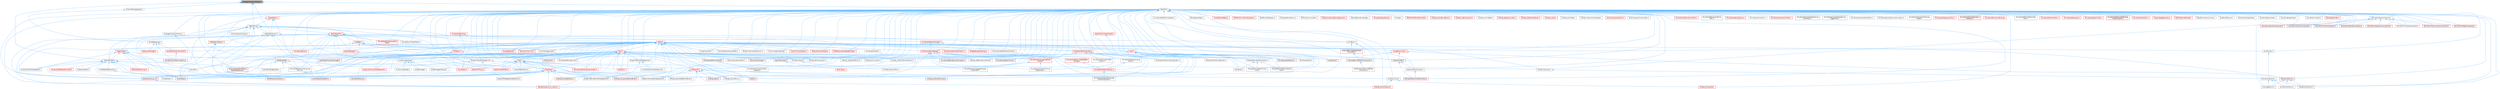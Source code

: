 digraph "GarbageCollectionGlobals.h"
{
 // INTERACTIVE_SVG=YES
 // LATEX_PDF_SIZE
  bgcolor="transparent";
  edge [fontname=Helvetica,fontsize=10,labelfontname=Helvetica,labelfontsize=10];
  node [fontname=Helvetica,fontsize=10,shape=box,height=0.2,width=0.4];
  Node1 [id="Node000001",label="GarbageCollectionGlobals.h",height=0.2,width=0.4,color="gray40", fillcolor="grey60", style="filled", fontcolor="black",tooltip=" "];
  Node1 -> Node2 [id="edge1_Node000001_Node000002",dir="back",color="steelblue1",style="solid",tooltip=" "];
  Node2 [id="Node000002",label="ExternalPackageHelper.h",height=0.2,width=0.4,color="grey40", fillcolor="white", style="filled",URL="$d3/d2f/ExternalPackageHelper_8h.html",tooltip=" "];
  Node2 -> Node3 [id="edge2_Node000002_Node000003",dir="back",color="steelblue1",style="solid",tooltip=" "];
  Node3 [id="Node000003",label="WorldDataLayers.h",height=0.2,width=0.4,color="grey40", fillcolor="white", style="filled",URL="$d1/d1d/WorldDataLayers_8h.html",tooltip=" "];
  Node3 -> Node4 [id="edge3_Node000003_Node000004",dir="back",color="steelblue1",style="solid",tooltip=" "];
  Node4 [id="Node000004",label="DataLayerManager.h",height=0.2,width=0.4,color="red", fillcolor="#FFF0F0", style="filled",URL="$de/d96/DataLayerManager_8h.html",tooltip=" "];
  Node3 -> Node6 [id="edge4_Node000003_Node000006",dir="back",color="steelblue1",style="solid",tooltip=" "];
  Node6 [id="Node000006",label="WorldPartitionRuntimeHash.h",height=0.2,width=0.4,color="red", fillcolor="#FFF0F0", style="filled",URL="$d9/df1/WorldPartitionRuntimeHash_8h.html",tooltip=" "];
  Node6 -> Node12 [id="edge5_Node000006_Node000012",dir="back",color="steelblue1",style="solid",tooltip=" "];
  Node12 [id="Node000012",label="WorldPartitionStreamingPolicy.h",height=0.2,width=0.4,color="red", fillcolor="#FFF0F0", style="filled",URL="$d8/d37/WorldPartitionStreamingPolicy_8h.html",tooltip=" "];
  Node3 -> Node12 [id="edge6_Node000003_Node000012",dir="back",color="steelblue1",style="solid",tooltip=" "];
  Node1 -> Node14 [id="edge7_Node000001_Node000014",dir="back",color="steelblue1",style="solid",tooltip=" "];
  Node14 [id="Node000014",label="ObjectPtr.h",height=0.2,width=0.4,color="grey40", fillcolor="white", style="filled",URL="$d6/d75/ObjectPtr_8h.html",tooltip=" "];
  Node14 -> Node15 [id="edge8_Node000014_Node000015",dir="back",color="steelblue1",style="solid",tooltip=" "];
  Node15 [id="Node000015",label="AnimBank.h",height=0.2,width=0.4,color="grey40", fillcolor="white", style="filled",URL="$d6/dc9/AnimBank_8h.html",tooltip=" "];
  Node15 -> Node16 [id="edge9_Node000015_Node000016",dir="back",color="steelblue1",style="solid",tooltip=" "];
  Node16 [id="Node000016",label="HLODInstancedSkinnedMesh\lComponent.h",height=0.2,width=0.4,color="grey40", fillcolor="white", style="filled",URL="$d5/d06/HLODInstancedSkinnedMeshComponent_8h.html",tooltip=" "];
  Node15 -> Node17 [id="edge10_Node000015_Node000017",dir="back",color="steelblue1",style="solid",tooltip=" "];
  Node17 [id="Node000017",label="InstancedSkinnedMeshComponent.h",height=0.2,width=0.4,color="red", fillcolor="#FFF0F0", style="filled",URL="$d7/da7/InstancedSkinnedMeshComponent_8h.html",tooltip=" "];
  Node17 -> Node16 [id="edge11_Node000017_Node000016",dir="back",color="steelblue1",style="solid",tooltip=" "];
  Node15 -> Node19 [id="edge12_Node000015_Node000019",dir="back",color="steelblue1",style="solid",tooltip=" "];
  Node19 [id="Node000019",label="InstancedSkinnedMeshScene\lProxyDesc.h",height=0.2,width=0.4,color="red", fillcolor="#FFF0F0", style="filled",URL="$d7/d6c/InstancedSkinnedMeshSceneProxyDesc_8h.html",tooltip=" "];
  Node19 -> Node17 [id="edge13_Node000019_Node000017",dir="back",color="steelblue1",style="solid",tooltip=" "];
  Node14 -> Node20 [id="edge14_Node000014_Node000020",dir="back",color="steelblue1",style="solid",tooltip=" "];
  Node20 [id="Node000020",label="AnimationStateMachineGraph.h",height=0.2,width=0.4,color="grey40", fillcolor="white", style="filled",URL="$d8/d25/AnimationStateMachineGraph_8h.html",tooltip=" "];
  Node14 -> Node21 [id="edge15_Node000014_Node000021",dir="back",color="steelblue1",style="solid",tooltip=" "];
  Node21 [id="Node000021",label="ArchiveScriptReferenceCollector.h",height=0.2,width=0.4,color="grey40", fillcolor="white", style="filled",URL="$dd/dc1/ArchiveScriptReferenceCollector_8h.html",tooltip=" "];
  Node14 -> Node22 [id="edge16_Node000014_Node000022",dir="back",color="steelblue1",style="solid",tooltip=" "];
  Node22 [id="Node000022",label="ArchiveUObjectFromStructured\lArchive.h",height=0.2,width=0.4,color="grey40", fillcolor="white", style="filled",URL="$d2/d52/ArchiveUObjectFromStructuredArchive_8h.html",tooltip=" "];
  Node22 -> Node23 [id="edge17_Node000022_Node000023",dir="back",color="steelblue1",style="solid",tooltip=" "];
  Node23 [id="Node000023",label="CoreUObjectSharedPCH.h",height=0.2,width=0.4,color="red", fillcolor="#FFF0F0", style="filled",URL="$de/d2f/CoreUObjectSharedPCH_8h.html",tooltip=" "];
  Node14 -> Node27 [id="edge18_Node000014_Node000027",dir="back",color="steelblue1",style="solid",tooltip=" "];
  Node27 [id="Node000027",label="AssetImportTask.h",height=0.2,width=0.4,color="grey40", fillcolor="white", style="filled",URL="$d7/d65/AssetImportTask_8h.html",tooltip=" "];
  Node14 -> Node28 [id="edge19_Node000014_Node000028",dir="back",color="steelblue1",style="solid",tooltip=" "];
  Node28 [id="Node000028",label="AssetManagerTypes.h",height=0.2,width=0.4,color="grey40", fillcolor="white", style="filled",URL="$d6/d98/AssetManagerTypes_8h.html",tooltip=" "];
  Node28 -> Node29 [id="edge20_Node000028_Node000029",dir="back",color="steelblue1",style="solid",tooltip=" "];
  Node29 [id="Node000029",label="AssetManager.h",height=0.2,width=0.4,color="grey40", fillcolor="white", style="filled",URL="$d6/d7d/AssetManager_8h.html",tooltip=" "];
  Node28 -> Node30 [id="edge21_Node000028_Node000030",dir="back",color="steelblue1",style="solid",tooltip=" "];
  Node30 [id="Node000030",label="AssetManagerSettings.h",height=0.2,width=0.4,color="grey40", fillcolor="white", style="filled",URL="$d0/d71/AssetManagerSettings_8h.html",tooltip=" "];
  Node28 -> Node31 [id="edge22_Node000028_Node000031",dir="back",color="steelblue1",style="solid",tooltip=" "];
  Node31 [id="Node000031",label="PrimaryAssetLabel.h",height=0.2,width=0.4,color="grey40", fillcolor="white", style="filled",URL="$d4/d09/PrimaryAssetLabel_8h.html",tooltip=" "];
  Node14 -> Node32 [id="edge23_Node000014_Node000032",dir="back",color="steelblue1",style="solid",tooltip=" "];
  Node32 [id="Node000032",label="AutomatedAssetImportData.h",height=0.2,width=0.4,color="grey40", fillcolor="white", style="filled",URL="$dd/d4f/AutomatedAssetImportData_8h.html",tooltip=" "];
  Node14 -> Node33 [id="edge24_Node000014_Node000033",dir="back",color="steelblue1",style="solid",tooltip=" "];
  Node33 [id="Node000033",label="AxisAngleGizmo.h",height=0.2,width=0.4,color="grey40", fillcolor="white", style="filled",URL="$d1/d0b/AxisAngleGizmo_8h.html",tooltip=" "];
  Node14 -> Node34 [id="edge25_Node000014_Node000034",dir="back",color="steelblue1",style="solid",tooltip=" "];
  Node34 [id="Node000034",label="AxisPositionGizmo.h",height=0.2,width=0.4,color="grey40", fillcolor="white", style="filled",URL="$d1/d25/AxisPositionGizmo_8h.html",tooltip=" "];
  Node14 -> Node35 [id="edge26_Node000014_Node000035",dir="back",color="steelblue1",style="solid",tooltip=" "];
  Node35 [id="Node000035",label="AxisSources.h",height=0.2,width=0.4,color="grey40", fillcolor="white", style="filled",URL="$d6/dfa/AxisSources_8h.html",tooltip=" "];
  Node35 -> Node36 [id="edge27_Node000035_Node000036",dir="back",color="steelblue1",style="solid",tooltip=" "];
  Node36 [id="Node000036",label="GizmoComponents.h",height=0.2,width=0.4,color="grey40", fillcolor="white", style="filled",URL="$d9/d96/GizmoComponents_8h.html",tooltip=" "];
  Node36 -> Node33 [id="edge28_Node000036_Node000033",dir="back",color="steelblue1",style="solid",tooltip=" "];
  Node36 -> Node34 [id="edge29_Node000036_Node000034",dir="back",color="steelblue1",style="solid",tooltip=" "];
  Node36 -> Node37 [id="edge30_Node000036_Node000037",dir="back",color="steelblue1",style="solid",tooltip=" "];
  Node37 [id="Node000037",label="PlanePositionGizmo.h",height=0.2,width=0.4,color="grey40", fillcolor="white", style="filled",URL="$d0/df0/PlanePositionGizmo_8h.html",tooltip=" "];
  Node14 -> Node38 [id="edge31_Node000014_Node000038",dir="back",color="steelblue1",style="solid",tooltip=" "];
  Node38 [id="Node000038",label="BlendSpaceGraph.h",height=0.2,width=0.4,color="grey40", fillcolor="white", style="filled",URL="$d6/d7f/BlendSpaceGraph_8h.html",tooltip=" "];
  Node14 -> Node39 [id="edge32_Node000014_Node000039",dir="back",color="steelblue1",style="solid",tooltip=" "];
  Node39 [id="Node000039",label="BlueprintCompilerExtension.h",height=0.2,width=0.4,color="grey40", fillcolor="white", style="filled",URL="$d3/dc0/BlueprintCompilerExtension_8h.html",tooltip=" "];
  Node14 -> Node40 [id="edge33_Node000014_Node000040",dir="back",color="steelblue1",style="solid",tooltip=" "];
  Node40 [id="Node000040",label="BlueprintEventNodeSpawner.h",height=0.2,width=0.4,color="grey40", fillcolor="white", style="filled",URL="$d4/dd3/BlueprintEventNodeSpawner_8h.html",tooltip=" "];
  Node40 -> Node41 [id="edge34_Node000040_Node000041",dir="back",color="steelblue1",style="solid",tooltip=" "];
  Node41 [id="Node000041",label="AnimNotifyEventNodeSpawner.h",height=0.2,width=0.4,color="grey40", fillcolor="white", style="filled",URL="$d9/d16/AnimNotifyEventNodeSpawner_8h.html",tooltip=" "];
  Node40 -> Node42 [id="edge35_Node000040_Node000042",dir="back",color="steelblue1",style="solid",tooltip=" "];
  Node42 [id="Node000042",label="BlueprintBoundEventNodeSpawner.h",height=0.2,width=0.4,color="grey40", fillcolor="white", style="filled",URL="$dc/d31/BlueprintBoundEventNodeSpawner_8h.html",tooltip=" "];
  Node14 -> Node43 [id="edge36_Node000014_Node000043",dir="back",color="steelblue1",style="solid",tooltip=" "];
  Node43 [id="Node000043",label="BlueprintFieldNodeSpawner.h",height=0.2,width=0.4,color="grey40", fillcolor="white", style="filled",URL="$da/d70/BlueprintFieldNodeSpawner_8h.html",tooltip=" "];
  Node43 -> Node44 [id="edge37_Node000043_Node000044",dir="back",color="steelblue1",style="solid",tooltip=" "];
  Node44 [id="Node000044",label="BlueprintDelegateNodeSpawner.h",height=0.2,width=0.4,color="grey40", fillcolor="white", style="filled",URL="$dc/d16/BlueprintDelegateNodeSpawner_8h.html",tooltip=" "];
  Node43 -> Node45 [id="edge38_Node000043_Node000045",dir="back",color="steelblue1",style="solid",tooltip=" "];
  Node45 [id="Node000045",label="BlueprintFunctionNodeSpawner.h",height=0.2,width=0.4,color="red", fillcolor="#FFF0F0", style="filled",URL="$d0/d59/BlueprintFunctionNodeSpawner_8h.html",tooltip=" "];
  Node43 -> Node47 [id="edge39_Node000043_Node000047",dir="back",color="steelblue1",style="solid",tooltip=" "];
  Node47 [id="Node000047",label="BlueprintVariableNodeSpawner.h",height=0.2,width=0.4,color="grey40", fillcolor="white", style="filled",URL="$db/dba/BlueprintVariableNodeSpawner_8h.html",tooltip=" "];
  Node14 -> Node47 [id="edge40_Node000014_Node000047",dir="back",color="steelblue1",style="solid",tooltip=" "];
  Node14 -> Node48 [id="edge41_Node000014_Node000048",dir="back",color="steelblue1",style="solid",tooltip=" "];
  Node48 [id="Node000048",label="BuiltInComponentTypes.h",height=0.2,width=0.4,color="red", fillcolor="#FFF0F0", style="filled",URL="$dc/d94/BuiltInComponentTypes_8h.html",tooltip=" "];
  Node48 -> Node49 [id="edge42_Node000048_Node000049",dir="back",color="steelblue1",style="solid",tooltip=" "];
  Node49 [id="Node000049",label="MovieSceneBlenderSystemHelper.h",height=0.2,width=0.4,color="red", fillcolor="#FFF0F0", style="filled",URL="$d5/d47/MovieSceneBlenderSystemHelper_8h.html",tooltip=" "];
  Node48 -> Node80 [id="edge43_Node000048_Node000080",dir="back",color="steelblue1",style="solid",tooltip=" "];
  Node80 [id="Node000080",label="MovieSceneCameraCutTrack\lInstance.h",height=0.2,width=0.4,color="grey40", fillcolor="white", style="filled",URL="$d3/d37/MovieSceneCameraCutTrackInstance_8h.html",tooltip=" "];
  Node48 -> Node81 [id="edge44_Node000048_Node000081",dir="back",color="steelblue1",style="solid",tooltip=" "];
  Node81 [id="Node000081",label="MovieSceneCustomPrimitive\lDataSystem.h",height=0.2,width=0.4,color="grey40", fillcolor="white", style="filled",URL="$d1/da0/MovieSceneCustomPrimitiveDataSystem_8h.html",tooltip=" "];
  Node48 -> Node82 [id="edge45_Node000048_Node000082",dir="back",color="steelblue1",style="solid",tooltip=" "];
  Node82 [id="Node000082",label="MovieSceneEntityGrouping\lSystem.h",height=0.2,width=0.4,color="grey40", fillcolor="white", style="filled",URL="$d6/dce/MovieSceneEntityGroupingSystem_8h.html",tooltip=" "];
  Node82 -> Node83 [id="edge46_Node000082_Node000083",dir="back",color="steelblue1",style="solid",tooltip=" "];
  Node83 [id="Node000083",label="MovieSceneMaterialSystem.h",height=0.2,width=0.4,color="red", fillcolor="#FFF0F0", style="filled",URL="$d2/d2f/MovieSceneMaterialSystem_8h.html",tooltip=" "];
  Node83 -> Node85 [id="edge47_Node000083_Node000085",dir="back",color="steelblue1",style="solid",tooltip=" "];
  Node85 [id="Node000085",label="MovieSceneMaterialParameter\lCollectionSystem.h",height=0.2,width=0.4,color="grey40", fillcolor="white", style="filled",URL="$d4/d18/MovieSceneMaterialParameterCollectionSystem_8h.html",tooltip=" "];
  Node48 -> Node86 [id="edge48_Node000048_Node000086",dir="back",color="steelblue1",style="solid",tooltip=" "];
  Node86 [id="Node000086",label="MovieSceneEvaluationHook\lSystem.h",height=0.2,width=0.4,color="grey40", fillcolor="white", style="filled",URL="$d1/d8b/MovieSceneEvaluationHookSystem_8h.html",tooltip=" "];
  Node48 -> Node87 [id="edge49_Node000048_Node000087",dir="back",color="steelblue1",style="solid",tooltip=" "];
  Node87 [id="Node000087",label="MovieSceneInterrogatedProperty\lInstantiator.h",height=0.2,width=0.4,color="grey40", fillcolor="white", style="filled",URL="$df/d43/MovieSceneInterrogatedPropertyInstantiator_8h.html",tooltip=" "];
  Node48 -> Node85 [id="edge50_Node000048_Node000085",dir="back",color="steelblue1",style="solid",tooltip=" "];
  Node48 -> Node83 [id="edge51_Node000048_Node000083",dir="back",color="steelblue1",style="solid",tooltip=" "];
  Node48 -> Node88 [id="edge52_Node000048_Node000088",dir="back",color="steelblue1",style="solid",tooltip=" "];
  Node88 [id="Node000088",label="MovieSceneOverlappingEntity\lTracker.h",height=0.2,width=0.4,color="red", fillcolor="#FFF0F0", style="filled",URL="$db/d41/MovieSceneOverlappingEntityTracker_8h.html",tooltip=" "];
  Node88 -> Node81 [id="edge53_Node000088_Node000081",dir="back",color="steelblue1",style="solid",tooltip=" "];
  Node88 -> Node87 [id="edge54_Node000088_Node000087",dir="back",color="steelblue1",style="solid",tooltip=" "];
  Node48 -> Node93 [id="edge55_Node000048_Node000093",dir="back",color="steelblue1",style="solid",tooltip=" "];
  Node93 [id="Node000093",label="MovieScenePreAnimatedObject\lStorage.h",height=0.2,width=0.4,color="red", fillcolor="#FFF0F0", style="filled",URL="$d1/dc5/MovieScenePreAnimatedObjectStorage_8h.html",tooltip=" "];
  Node93 -> Node83 [id="edge56_Node000093_Node000083",dir="back",color="steelblue1",style="solid",tooltip=" "];
  Node14 -> Node126 [id="edge57_Node000014_Node000126",dir="back",color="steelblue1",style="solid",tooltip=" "];
  Node126 [id="Node000126",label="Casts.h",height=0.2,width=0.4,color="red", fillcolor="#FFF0F0", style="filled",URL="$d4/d55/Casts_8h.html",tooltip=" "];
  Node126 -> Node479 [id="edge58_Node000126_Node000479",dir="back",color="steelblue1",style="solid",tooltip=" "];
  Node479 [id="Node000479",label="ContextObjectStore.h",height=0.2,width=0.4,color="grey40", fillcolor="white", style="filled",URL="$d4/d39/ContextObjectStore_8h.html",tooltip=" "];
  Node126 -> Node128 [id="edge59_Node000126_Node000128",dir="back",color="steelblue1",style="solid",tooltip=" "];
  Node128 [id="Node000128",label="CoreUObject.h",height=0.2,width=0.4,color="red", fillcolor="#FFF0F0", style="filled",URL="$d0/ded/CoreUObject_8h.html",tooltip=" "];
  Node126 -> Node23 [id="edge60_Node000126_Node000023",dir="back",color="steelblue1",style="solid",tooltip=" "];
  Node126 -> Node667 [id="edge61_Node000126_Node000667",dir="back",color="steelblue1",style="solid",tooltip=" "];
  Node667 [id="Node000667",label="EdGraphPin.h",height=0.2,width=0.4,color="red", fillcolor="#FFF0F0", style="filled",URL="$da/d52/EdGraphPin_8h.html",tooltip=" "];
  Node667 -> Node47 [id="edge62_Node000667_Node000047",dir="back",color="steelblue1",style="solid",tooltip=" "];
  Node667 -> Node482 [id="edge63_Node000667_Node000482",dir="back",color="steelblue1",style="solid",tooltip=" "];
  Node482 [id="Node000482",label="EdGraphSchema_K2.h",height=0.2,width=0.4,color="red", fillcolor="#FFF0F0", style="filled",URL="$d0/dcf/EdGraphSchema__K2_8h.html",tooltip=" "];
  Node482 -> Node418 [id="edge64_Node000482_Node000418",dir="back",color="steelblue1",style="solid",tooltip=" "];
  Node418 [id="Node000418",label="EdGraphSchema_K2_Actions.h",height=0.2,width=0.4,color="red", fillcolor="#FFF0F0", style="filled",URL="$d8/d9c/EdGraphSchema__K2__Actions_8h.html",tooltip=" "];
  Node667 -> Node418 [id="edge65_Node000667_Node000418",dir="back",color="steelblue1",style="solid",tooltip=" "];
  Node667 -> Node290 [id="edge66_Node000667_Node000290",dir="back",color="steelblue1",style="solid",tooltip=" "];
  Node290 [id="Node000290",label="K2Node_DoOnceMultiInput.h",height=0.2,width=0.4,color="red", fillcolor="#FFF0F0", style="filled",URL="$d8/db3/K2Node__DoOnceMultiInput_8h.html",tooltip=" "];
  Node667 -> Node327 [id="edge67_Node000667_Node000327",dir="back",color="steelblue1",style="solid",tooltip=" "];
  Node327 [id="Node000327",label="K2Node_MacroInstance.h",height=0.2,width=0.4,color="red", fillcolor="#FFF0F0", style="filled",URL="$d1/d45/K2Node__MacroInstance_8h.html",tooltip=" "];
  Node667 -> Node360 [id="edge68_Node000667_Node000360",dir="back",color="steelblue1",style="solid",tooltip=" "];
  Node360 [id="Node000360",label="K2Node_Select.h",height=0.2,width=0.4,color="red", fillcolor="#FFF0F0", style="filled",URL="$d2/de5/K2Node__Select_8h.html",tooltip=" "];
  Node667 -> Node369 [id="edge69_Node000667_Node000369",dir="back",color="steelblue1",style="solid",tooltip=" "];
  Node369 [id="Node000369",label="K2Node_SwitchEnum.h",height=0.2,width=0.4,color="grey40", fillcolor="white", style="filled",URL="$d1/df5/K2Node__SwitchEnum_8h.html",tooltip=" "];
  Node667 -> Node324 [id="edge70_Node000667_Node000324",dir="back",color="steelblue1",style="solid",tooltip=" "];
  Node324 [id="Node000324",label="K2Node_Tunnel.h",height=0.2,width=0.4,color="grey40", fillcolor="white", style="filled",URL="$d2/d04/K2Node__Tunnel_8h.html",tooltip=" "];
  Node324 -> Node325 [id="edge71_Node000324_Node000325",dir="back",color="steelblue1",style="solid",tooltip=" "];
  Node325 [id="Node000325",label="K2Node_Composite.h",height=0.2,width=0.4,color="red", fillcolor="#FFF0F0", style="filled",URL="$d9/d9a/K2Node__Composite_8h.html",tooltip=" "];
  Node324 -> Node327 [id="edge72_Node000324_Node000327",dir="back",color="steelblue1",style="solid",tooltip=" "];
  Node126 -> Node418 [id="edge73_Node000126_Node000418",dir="back",color="steelblue1",style="solid",tooltip=" "];
  Node126 -> Node2548 [id="edge74_Node000126_Node002548",dir="back",color="steelblue1",style="solid",tooltip=" "];
  Node2548 [id="Node002548",label="MovieScene.h",height=0.2,width=0.4,color="red", fillcolor="#FFF0F0", style="filled",URL="$df/da9/MovieScene_8h.html",tooltip=" "];
  Node126 -> Node3402 [id="edge75_Node000126_Node003402",dir="back",color="steelblue1",style="solid",tooltip=" "];
  Node3402 [id="Node003402",label="MovieSceneEntitySystemGraphs.h",height=0.2,width=0.4,color="red", fillcolor="#FFF0F0", style="filled",URL="$dd/ded/MovieSceneEntitySystemGraphs_8h.html",tooltip=" "];
  Node126 -> Node3404 [id="edge76_Node000126_Node003404",dir="back",color="steelblue1",style="solid",tooltip=" "];
  Node3404 [id="Node003404",label="RigVMASTProxy.h",height=0.2,width=0.4,color="red", fillcolor="#FFF0F0", style="filled",URL="$d4/d56/RigVMASTProxy_8h.html",tooltip=" "];
  Node126 -> Node3405 [id="edge77_Node000126_Node003405",dir="back",color="steelblue1",style="solid",tooltip=" "];
  Node3405 [id="Node003405",label="RigVMUserWorkflow.h",height=0.2,width=0.4,color="red", fillcolor="#FFF0F0", style="filled",URL="$dd/dd0/RigVMUserWorkflow_8h.html",tooltip=" "];
  Node126 -> Node2146 [id="edge78_Node000126_Node002146",dir="back",color="steelblue1",style="solid",tooltip=" "];
  Node2146 [id="Node002146",label="Selection.h",height=0.2,width=0.4,color="red", fillcolor="#FFF0F0", style="filled",URL="$d9/d60/Editor_2UnrealEd_2Public_2Selection_8h.html",tooltip=" "];
  Node126 -> Node2140 [id="edge79_Node000126_Node002140",dir="back",color="steelblue1",style="solid",tooltip=" "];
  Node2140 [id="Node002140",label="TransformSources.h",height=0.2,width=0.4,color="grey40", fillcolor="white", style="filled",URL="$d3/ddb/TransformSources_8h.html",tooltip=" "];
  Node2140 -> Node36 [id="edge80_Node002140_Node000036",dir="back",color="steelblue1",style="solid",tooltip=" "];
  Node126 -> Node2372 [id="edge81_Node000126_Node002372",dir="back",color="steelblue1",style="solid",tooltip=" "];
  Node2372 [id="Node002372",label="UnrealType.h",height=0.2,width=0.4,color="red", fillcolor="#FFF0F0", style="filled",URL="$d6/d2f/UnrealType_8h.html",tooltip=" "];
  Node2372 -> Node42 [id="edge82_Node002372_Node000042",dir="back",color="steelblue1",style="solid",tooltip=" "];
  Node2372 -> Node44 [id="edge83_Node002372_Node000044",dir="back",color="steelblue1",style="solid",tooltip=" "];
  Node2372 -> Node47 [id="edge84_Node002372_Node000047",dir="back",color="steelblue1",style="solid",tooltip=" "];
  Node2372 -> Node128 [id="edge85_Node002372_Node000128",dir="back",color="steelblue1",style="solid",tooltip=" "];
  Node2372 -> Node23 [id="edge86_Node002372_Node000023",dir="back",color="steelblue1",style="solid",tooltip=" "];
  Node2372 -> Node418 [id="edge87_Node002372_Node000418",dir="back",color="steelblue1",style="solid",tooltip=" "];
  Node2372 -> Node2772 [id="edge88_Node002372_Node002772",dir="back",color="steelblue1",style="solid",tooltip=" "];
  Node2772 [id="Node002772",label="FastReferenceCollector.h",height=0.2,width=0.4,color="red", fillcolor="#FFF0F0", style="filled",URL="$dd/d44/FastReferenceCollector_8h.html",tooltip=" "];
  Node2372 -> Node2775 [id="edge89_Node002372_Node002775",dir="back",color="steelblue1",style="solid",tooltip=" "];
  Node2775 [id="Node002775",label="FieldIterator.h",height=0.2,width=0.4,color="grey40", fillcolor="white", style="filled",URL="$db/daa/FieldIterator_8h.html",tooltip=" "];
  Node2372 -> Node312 [id="edge90_Node002372_Node000312",dir="back",color="steelblue1",style="solid",tooltip=" "];
  Node312 [id="Node000312",label="K2Node_ComponentBoundEvent.h",height=0.2,width=0.4,color="red", fillcolor="#FFF0F0", style="filled",URL="$d7/d15/K2Node__ComponentBoundEvent_8h.html",tooltip=" "];
  Node2372 -> Node313 [id="edge91_Node002372_Node000313",dir="back",color="steelblue1",style="solid",tooltip=" "];
  Node313 [id="Node000313",label="K2Node_GeneratedBoundEvent.h",height=0.2,width=0.4,color="grey40", fillcolor="white", style="filled",URL="$d4/dc1/K2Node__GeneratedBoundEvent_8h.html",tooltip=" "];
  Node2372 -> Node367 [id="edge92_Node002372_Node000367",dir="back",color="steelblue1",style="solid",tooltip=" "];
  Node367 [id="Node000367",label="K2Node_StructOperation.h",height=0.2,width=0.4,color="red", fillcolor="#FFF0F0", style="filled",URL="$d1/d1c/K2Node__StructOperation_8h.html",tooltip=" "];
  Node2372 -> Node454 [id="edge93_Node002372_Node000454",dir="back",color="steelblue1",style="solid",tooltip=" "];
  Node454 [id="Node000454",label="MemberReference.h",height=0.2,width=0.4,color="red", fillcolor="#FFF0F0", style="filled",URL="$dc/d3d/MemberReference_8h.html",tooltip=" "];
  Node2372 -> Node515 [id="edge94_Node002372_Node000515",dir="back",color="steelblue1",style="solid",tooltip=" "];
  Node515 [id="Node000515",label="RigVM.h",height=0.2,width=0.4,color="red", fillcolor="#FFF0F0", style="filled",URL="$d0/d5e/RigVM_8h.html",tooltip=" "];
  Node14 -> Node1116 [id="edge95_Node000014_Node001116",dir="back",color="steelblue1",style="solid",tooltip=" "];
  Node1116 [id="Node001116",label="ChaosDeformableCollisions\lActor.h",height=0.2,width=0.4,color="grey40", fillcolor="white", style="filled",URL="$d2/dce/ChaosDeformableCollisionsActor_8h.html",tooltip=" "];
  Node14 -> Node1204 [id="edge96_Node000014_Node001204",dir="back",color="steelblue1",style="solid",tooltip=" "];
  Node1204 [id="Node001204",label="ChaosDeformableConstraints\lActor.h",height=0.2,width=0.4,color="grey40", fillcolor="white", style="filled",URL="$d0/dd2/ChaosDeformableConstraintsActor_8h.html",tooltip=" "];
  Node14 -> Node1205 [id="edge97_Node000014_Node001205",dir="back",color="steelblue1",style="solid",tooltip=" "];
  Node1205 [id="Node001205",label="ChaosDeformableSolverActor.h",height=0.2,width=0.4,color="grey40", fillcolor="white", style="filled",URL="$d2/de9/ChaosDeformableSolverActor_8h.html",tooltip=" "];
  Node1205 -> Node1116 [id="edge98_Node001205_Node001116",dir="back",color="steelblue1",style="solid",tooltip=" "];
  Node1205 -> Node1204 [id="edge99_Node001205_Node001204",dir="back",color="steelblue1",style="solid",tooltip=" "];
  Node1205 -> Node1206 [id="edge100_Node001205_Node001206",dir="back",color="steelblue1",style="solid",tooltip=" "];
  Node1206 [id="Node001206",label="FleshActor.h",height=0.2,width=0.4,color="grey40", fillcolor="white", style="filled",URL="$d1/d7e/FleshActor_8h.html",tooltip=" "];
  Node14 -> Node3602 [id="edge101_Node000014_Node003602",dir="back",color="steelblue1",style="solid",tooltip=" "];
  Node3602 [id="Node003602",label="Class.h",height=0.2,width=0.4,color="red", fillcolor="#FFF0F0", style="filled",URL="$d4/d05/Class_8h.html",tooltip=" "];
  Node3602 -> Node28 [id="edge102_Node003602_Node000028",dir="back",color="steelblue1",style="solid",tooltip=" "];
  Node3602 -> Node40 [id="edge103_Node003602_Node000040",dir="back",color="steelblue1",style="solid",tooltip=" "];
  Node3602 -> Node43 [id="edge104_Node003602_Node000043",dir="back",color="steelblue1",style="solid",tooltip=" "];
  Node3602 -> Node45 [id="edge105_Node003602_Node000045",dir="back",color="steelblue1",style="solid",tooltip=" "];
  Node3602 -> Node126 [id="edge106_Node003602_Node000126",dir="back",color="steelblue1",style="solid",tooltip=" "];
  Node3602 -> Node3632 [id="edge107_Node003602_Node003632",dir="back",color="steelblue1",style="solid",tooltip=" "];
  Node3632 [id="Node003632",label="ClassTree.h",height=0.2,width=0.4,color="grey40", fillcolor="white", style="filled",URL="$d4/d0e/ClassTree_8h.html",tooltip=" "];
  Node3602 -> Node128 [id="edge108_Node003602_Node000128",dir="back",color="steelblue1",style="solid",tooltip=" "];
  Node3602 -> Node23 [id="edge109_Node003602_Node000023",dir="back",color="steelblue1",style="solid",tooltip=" "];
  Node3602 -> Node667 [id="edge110_Node003602_Node000667",dir="back",color="steelblue1",style="solid",tooltip=" "];
  Node3602 -> Node482 [id="edge111_Node003602_Node000482",dir="back",color="steelblue1",style="solid",tooltip=" "];
  Node3602 -> Node418 [id="edge112_Node003602_Node000418",dir="back",color="steelblue1",style="solid",tooltip=" "];
  Node3602 -> Node2772 [id="edge113_Node003602_Node002772",dir="back",color="steelblue1",style="solid",tooltip=" "];
  Node3602 -> Node4451 [id="edge114_Node003602_Node004451",dir="back",color="steelblue1",style="solid",tooltip=" "];
  Node4451 [id="Node004451",label="GCObjectInfo.h",height=0.2,width=0.4,color="red", fillcolor="#FFF0F0", style="filled",URL="$d3/d0f/GCObjectInfo_8h.html",tooltip=" "];
  Node3602 -> Node4558 [id="edge115_Node003602_Node004558",dir="back",color="steelblue1",style="solid",tooltip=" "];
  Node4558 [id="Node004558",label="InteractiveTool.h",height=0.2,width=0.4,color="red", fillcolor="#FFF0F0", style="filled",URL="$d5/d55/InteractiveTool_8h.html",tooltip=" "];
  Node4558 -> Node933 [id="edge116_Node004558_Node000933",dir="back",color="steelblue1",style="solid",tooltip=" "];
  Node933 [id="Node000933",label="EdModeInteractiveToolsContext.h",height=0.2,width=0.4,color="red", fillcolor="#FFF0F0", style="filled",URL="$d7/da4/EdModeInteractiveToolsContext_8h.html",tooltip=" "];
  Node4558 -> Node3565 [id="edge117_Node004558_Node003565",dir="back",color="steelblue1",style="solid",tooltip=" "];
  Node3565 [id="Node003565",label="InteractiveToolsContext.h",height=0.2,width=0.4,color="grey40", fillcolor="white", style="filled",URL="$d2/dfe/InteractiveToolsContext_8h.html",tooltip=" "];
  Node3565 -> Node933 [id="edge118_Node003565_Node000933",dir="back",color="steelblue1",style="solid",tooltip=" "];
  Node3602 -> Node259 [id="edge119_Node003602_Node000259",dir="back",color="steelblue1",style="solid",tooltip=" "];
  Node259 [id="Node000259",label="K2Node_BitmaskLiteral.h",height=0.2,width=0.4,color="grey40", fillcolor="white", style="filled",URL="$dc/de6/K2Node__BitmaskLiteral_8h.html",tooltip=" "];
  Node3602 -> Node279 [id="edge120_Node003602_Node000279",dir="back",color="steelblue1",style="solid",tooltip=" "];
  Node279 [id="Node000279",label="K2Node_CastByteToEnum.h",height=0.2,width=0.4,color="grey40", fillcolor="white", style="filled",URL="$d7/dcf/K2Node__CastByteToEnum_8h.html",tooltip=" "];
  Node3602 -> Node330 [id="edge121_Node003602_Node000330",dir="back",color="steelblue1",style="solid",tooltip=" "];
  Node330 [id="Node000330",label="K2Node_EnumLiteral.h",height=0.2,width=0.4,color="grey40", fillcolor="white", style="filled",URL="$d3/d1c/K2Node__EnumLiteral_8h.html",tooltip=" "];
  Node3602 -> Node333 [id="edge122_Node003602_Node000333",dir="back",color="steelblue1",style="solid",tooltip=" "];
  Node333 [id="Node000333",label="K2Node_ForEachElementInEnum.h",height=0.2,width=0.4,color="grey40", fillcolor="white", style="filled",URL="$d2/d15/K2Node__ForEachElementInEnum_8h.html",tooltip=" "];
  Node3602 -> Node341 [id="edge123_Node003602_Node000341",dir="back",color="steelblue1",style="solid",tooltip=" "];
  Node341 [id="Node000341",label="K2Node_GetNumEnumEntries.h",height=0.2,width=0.4,color="grey40", fillcolor="white", style="filled",URL="$d6/d60/K2Node__GetNumEnumEntries_8h.html",tooltip=" "];
  Node3602 -> Node360 [id="edge124_Node003602_Node000360",dir="back",color="steelblue1",style="solid",tooltip=" "];
  Node3602 -> Node367 [id="edge125_Node003602_Node000367",dir="back",color="steelblue1",style="solid",tooltip=" "];
  Node3602 -> Node369 [id="edge126_Node003602_Node000369",dir="back",color="steelblue1",style="solid",tooltip=" "];
  Node3602 -> Node454 [id="edge127_Node003602_Node000454",dir="back",color="steelblue1",style="solid",tooltip=" "];
  Node3602 -> Node3103 [id="edge128_Node003602_Node003103",dir="back",color="steelblue1",style="solid",tooltip=" "];
  Node3103 [id="Node003103",label="MovieSceneByteChannel.h",height=0.2,width=0.4,color="red", fillcolor="#FFF0F0", style="filled",URL="$d2/dda/MovieSceneByteChannel_8h.html",tooltip=" "];
  Node3602 -> Node4640 [id="edge129_Node003602_Node004640",dir="back",color="steelblue1",style="solid",tooltip=" "];
  Node4640 [id="Node004640",label="MovieSceneEasingCurves.h",height=0.2,width=0.4,color="grey40", fillcolor="white", style="filled",URL="$d3/db8/MovieSceneEasingCurves_8h.html",tooltip=" "];
  Node3602 -> Node3402 [id="edge130_Node003602_Node003402",dir="back",color="steelblue1",style="solid",tooltip=" "];
  Node3602 -> Node1986 [id="edge131_Node003602_Node001986",dir="back",color="steelblue1",style="solid",tooltip=" "];
  Node1986 [id="Node001986",label="MovieSceneTrackInstance.h",height=0.2,width=0.4,color="red", fillcolor="#FFF0F0", style="filled",URL="$d4/d28/MovieSceneTrackInstance_8h.html",tooltip=" "];
  Node1986 -> Node80 [id="edge132_Node001986_Node000080",dir="back",color="steelblue1",style="solid",tooltip=" "];
  Node3602 -> Node515 [id="edge133_Node003602_Node000515",dir="back",color="steelblue1",style="solid",tooltip=" "];
  Node3602 -> Node1776 [id="edge134_Node003602_Node001776",dir="back",color="steelblue1",style="solid",tooltip=" "];
  Node1776 [id="Node001776",label="RigVMTemplate.h",height=0.2,width=0.4,color="red", fillcolor="#FFF0F0", style="filled",URL="$d8/dbc/RigVMTemplate_8h.html",tooltip=" "];
  Node1776 -> Node1777 [id="edge135_Node001776_Node001777",dir="back",color="steelblue1",style="solid",tooltip=" "];
  Node1777 [id="Node001777",label="ParamType.h",height=0.2,width=0.4,color="red", fillcolor="#FFF0F0", style="filled",URL="$d5/daf/ParamType_8h.html",tooltip=" "];
  Node3602 -> Node3405 [id="edge136_Node003602_Node003405",dir="back",color="steelblue1",style="solid",tooltip=" "];
  Node3602 -> Node2146 [id="edge137_Node003602_Node002146",dir="back",color="steelblue1",style="solid",tooltip=" "];
  Node3602 -> Node4746 [id="edge138_Node003602_Node004746",dir="back",color="steelblue1",style="solid",tooltip=" "];
  Node4746 [id="Node004746",label="SoftObjectPath.h",height=0.2,width=0.4,color="red", fillcolor="#FFF0F0", style="filled",URL="$d3/dc8/SoftObjectPath_8h.html",tooltip=" "];
  Node4746 -> Node22 [id="edge139_Node004746_Node000022",dir="back",color="steelblue1",style="solid",tooltip=" "];
  Node4746 -> Node482 [id="edge140_Node004746_Node000482",dir="back",color="steelblue1",style="solid",tooltip=" "];
  Node4746 -> Node2548 [id="edge141_Node004746_Node002548",dir="back",color="steelblue1",style="solid",tooltip=" "];
  Node4746 -> Node3583 [id="edge142_Node004746_Node003583",dir="back",color="steelblue1",style="solid",tooltip=" "];
  Node3583 [id="Node003583",label="TestUndeclaredScriptStruct\lObjectReferences.h",height=0.2,width=0.4,color="red", fillcolor="#FFF0F0", style="filled",URL="$d0/d40/TestUndeclaredScriptStructObjectReferences_8h.html",tooltip=" "];
  Node3602 -> Node5034 [id="edge143_Node003602_Node005034",dir="back",color="steelblue1",style="solid",tooltip=" "];
  Node5034 [id="Node005034",label="UObjectIterator.h",height=0.2,width=0.4,color="grey40", fillcolor="white", style="filled",URL="$df/d91/UObjectIterator_8h.html",tooltip=" "];
  Node5034 -> Node3632 [id="edge144_Node005034_Node003632",dir="back",color="steelblue1",style="solid",tooltip=" "];
  Node5034 -> Node5035 [id="edge145_Node005034_Node005035",dir="back",color="steelblue1",style="solid",tooltip=" "];
  Node5035 [id="Node005035",label="ComponentInterfaceIterator.h",height=0.2,width=0.4,color="grey40", fillcolor="white", style="filled",URL="$d3/dd4/ComponentInterfaceIterator_8h.html",tooltip=" "];
  Node5034 -> Node1881 [id="edge146_Node005034_Node001881",dir="back",color="steelblue1",style="solid",tooltip=" "];
  Node1881 [id="Node001881",label="ComponentReregisterContext.h",height=0.2,width=0.4,color="red", fillcolor="#FFF0F0", style="filled",URL="$de/d6e/ComponentReregisterContext_8h.html",tooltip=" "];
  Node5034 -> Node128 [id="edge147_Node005034_Node000128",dir="back",color="steelblue1",style="solid",tooltip=" "];
  Node5034 -> Node23 [id="edge148_Node005034_Node000023",dir="back",color="steelblue1",style="solid",tooltip=" "];
  Node5034 -> Node961 [id="edge149_Node005034_Node000961",dir="back",color="steelblue1",style="solid",tooltip=" "];
  Node961 [id="Node000961",label="ExportTextDragDropOp.h",height=0.2,width=0.4,color="grey40", fillcolor="white", style="filled",URL="$de/d5c/ExportTextDragDropOp_8h.html",tooltip=" "];
  Node5034 -> Node2775 [id="edge150_Node005034_Node002775",dir="back",color="steelblue1",style="solid",tooltip=" "];
  Node5034 -> Node5036 [id="edge151_Node005034_Node005036",dir="back",color="steelblue1",style="solid",tooltip=" "];
  Node5036 [id="Node005036",label="FindObjectReferencers.h",height=0.2,width=0.4,color="grey40", fillcolor="white", style="filled",URL="$dc/dab/FindObjectReferencers_8h.html",tooltip=" "];
  Node5036 -> Node128 [id="edge152_Node005036_Node000128",dir="back",color="steelblue1",style="solid",tooltip=" "];
  Node5034 -> Node454 [id="edge153_Node005034_Node000454",dir="back",color="steelblue1",style="solid",tooltip=" "];
  Node5034 -> Node5037 [id="edge154_Node005034_Node005037",dir="back",color="steelblue1",style="solid",tooltip=" "];
  Node5037 [id="Node005037",label="PropertyIterator.h",height=0.2,width=0.4,color="grey40", fillcolor="white", style="filled",URL="$d3/d57/PropertyIterator_8h.html",tooltip=" "];
  Node5034 -> Node1459 [id="edge155_Node005034_Node001459",dir="back",color="steelblue1",style="solid",tooltip=" "];
  Node1459 [id="Node001459",label="StaticMeshResources.h",height=0.2,width=0.4,color="red", fillcolor="#FFF0F0", style="filled",URL="$d0/db7/StaticMeshResources_8h.html",tooltip=" "];
  Node3602 -> Node2372 [id="edge156_Node003602_Node002372",dir="back",color="steelblue1",style="solid",tooltip=" "];
  Node3602 -> Node5039 [id="edge157_Node003602_Node005039",dir="back",color="steelblue1",style="solid",tooltip=" "];
  Node5039 [id="Node005039",label="VVMNativeType.h",height=0.2,width=0.4,color="grey40", fillcolor="white", style="filled",URL="$d0/d6a/VVMNativeType_8h.html",tooltip=" "];
  Node5039 -> Node5026 [id="edge158_Node005039_Node005026",dir="back",color="steelblue1",style="solid",tooltip=" "];
  Node5026 [id="Node005026",label="VVMNativeConverter.h",height=0.2,width=0.4,color="grey40", fillcolor="white", style="filled",URL="$d6/d1f/VVMNativeConverter_8h.html",tooltip=" "];
  Node14 -> Node5049 [id="edge159_Node000014_Node005049",dir="back",color="steelblue1",style="solid",tooltip=" "];
  Node5049 [id="Node005049",label="ContentBundleBase.h",height=0.2,width=0.4,color="red", fillcolor="#FFF0F0", style="filled",URL="$d7/da5/ContentBundleBase_8h.html",tooltip=" "];
  Node14 -> Node479 [id="edge160_Node000014_Node000479",dir="back",color="steelblue1",style="solid",tooltip=" "];
  Node14 -> Node4240 [id="edge161_Node000014_Node004240",dir="back",color="steelblue1",style="solid",tooltip=" "];
  Node4240 [id="Node004240",label="DataflowSimulationGenerator.h",height=0.2,width=0.4,color="red", fillcolor="#FFF0F0", style="filled",URL="$d5/d4d/DataflowSimulationGenerator_8h.html",tooltip=" "];
  Node14 -> Node5052 [id="edge162_Node000014_Node005052",dir="back",color="steelblue1",style="solid",tooltip=" "];
  Node5052 [id="Node005052",label="DataflowToolRegistry.h",height=0.2,width=0.4,color="grey40", fillcolor="white", style="filled",URL="$d2/d3a/DataflowToolRegistry_8h.html",tooltip=" "];
  Node14 -> Node4904 [id="edge163_Node000014_Node004904",dir="back",color="steelblue1",style="solid",tooltip=" "];
  Node4904 [id="Node004904",label="DialogueWaveFactory.h",height=0.2,width=0.4,color="grey40", fillcolor="white", style="filled",URL="$d9/d5e/DialogueWaveFactory_8h.html",tooltip=" "];
  Node14 -> Node5053 [id="edge164_Node000014_Node005053",dir="back",color="steelblue1",style="solid",tooltip=" "];
  Node5053 [id="Node005053",label="DiffCookCommandlet.h",height=0.2,width=0.4,color="grey40", fillcolor="white", style="filled",URL="$d9/d77/DiffCookCommandlet_8h.html",tooltip=" "];
  Node14 -> Node5054 [id="edge165_Node000014_Node005054",dir="back",color="steelblue1",style="solid",tooltip=" "];
  Node5054 [id="Node005054",label="DisplayClusterLabelConfiguration.h",height=0.2,width=0.4,color="red", fillcolor="#FFF0F0", style="filled",URL="$d5/d0c/DisplayClusterLabelConfiguration_8h.html",tooltip=" "];
  Node14 -> Node667 [id="edge166_Node000014_Node000667",dir="back",color="steelblue1",style="solid",tooltip=" "];
  Node14 -> Node482 [id="edge167_Node000014_Node000482",dir="back",color="steelblue1",style="solid",tooltip=" "];
  Node14 -> Node418 [id="edge168_Node000014_Node000418",dir="back",color="steelblue1",style="solid",tooltip=" "];
  Node14 -> Node933 [id="edge169_Node000014_Node000933",dir="back",color="steelblue1",style="solid",tooltip=" "];
  Node14 -> Node4303 [id="edge170_Node000014_Node004303",dir="back",color="steelblue1",style="solid",tooltip=" "];
  Node4303 [id="Node004303",label="EngineReplicationBridge.h",height=0.2,width=0.4,color="grey40", fillcolor="white", style="filled",URL="$d5/dd1/EngineReplicationBridge_8h.html",tooltip=" "];
  Node14 -> Node1206 [id="edge171_Node000014_Node001206",dir="back",color="steelblue1",style="solid",tooltip=" "];
  Node14 -> Node5055 [id="edge172_Node000014_Node005055",dir="back",color="steelblue1",style="solid",tooltip=" "];
  Node5055 [id="Node005055",label="GCObject.h",height=0.2,width=0.4,color="red", fillcolor="#FFF0F0", style="filled",URL="$db/d9c/GCObject_8h.html",tooltip=" "];
  Node5055 -> Node128 [id="edge173_Node005055_Node000128",dir="back",color="steelblue1",style="solid",tooltip=" "];
  Node5055 -> Node23 [id="edge174_Node005055_Node000023",dir="back",color="steelblue1",style="solid",tooltip=" "];
  Node5055 -> Node2772 [id="edge175_Node005055_Node002772",dir="back",color="steelblue1",style="solid",tooltip=" "];
  Node5055 -> Node1683 [id="edge176_Node005055_Node001683",dir="back",color="steelblue1",style="solid",tooltip=" "];
  Node1683 [id="Node001683",label="LevelInstanceActorDesc.h",height=0.2,width=0.4,color="grey40", fillcolor="white", style="filled",URL="$d0/d98/LevelInstanceActorDesc_8h.html",tooltip=" "];
  Node5055 -> Node5224 [id="edge177_Node005055_Node005224",dir="back",color="steelblue1",style="solid",tooltip=" "];
  Node5224 [id="Node005224",label="TransactionManager.h",height=0.2,width=0.4,color="red", fillcolor="#FFF0F0", style="filled",URL="$d0/dbd/TransactionManager_8h.html",tooltip=" "];
  Node14 -> Node5226 [id="edge178_Node000014_Node005226",dir="back",color="steelblue1",style="solid",tooltip=" "];
  Node5226 [id="Node005226",label="GarbageCollectionSchema.h",height=0.2,width=0.4,color="grey40", fillcolor="white", style="filled",URL="$df/df0/GarbageCollectionSchema_8h.html",tooltip=" "];
  Node5226 -> Node2772 [id="edge179_Node005226_Node002772",dir="back",color="steelblue1",style="solid",tooltip=" "];
  Node14 -> Node5227 [id="edge180_Node000014_Node005227",dir="back",color="steelblue1",style="solid",tooltip=" "];
  Node5227 [id="Node005227",label="GroupTopologySelector.h",height=0.2,width=0.4,color="red", fillcolor="#FFF0F0", style="filled",URL="$dc/dfe/GroupTopologySelector_8h.html",tooltip=" "];
  Node14 -> Node5229 [id="edge181_Node000014_Node005229",dir="back",color="steelblue1",style="solid",tooltip=" "];
  Node5229 [id="Node005229",label="HModel.h",height=0.2,width=0.4,color="grey40", fillcolor="white", style="filled",URL="$d3/d2a/HModel_8h.html",tooltip=" "];
  Node14 -> Node5230 [id="edge182_Node000014_Node005230",dir="back",color="steelblue1",style="solid",tooltip=" "];
  Node5230 [id="Node005230",label="IBlendProfilePickerExtender.h",height=0.2,width=0.4,color="red", fillcolor="#FFF0F0", style="filled",URL="$df/d55/IBlendProfilePickerExtender_8h.html",tooltip=" "];
  Node14 -> Node4540 [id="edge183_Node000014_Node004540",dir="back",color="steelblue1",style="solid",tooltip=" "];
  Node4540 [id="Node004540",label="InputBehaviorSet.h",height=0.2,width=0.4,color="red", fillcolor="#FFF0F0", style="filled",URL="$da/d29/InputBehaviorSet_8h.html",tooltip=" "];
  Node4540 -> Node4541 [id="edge184_Node004540_Node004541",dir="back",color="steelblue1",style="solid",tooltip=" "];
  Node4541 [id="Node004541",label="InputRouter.h",height=0.2,width=0.4,color="red", fillcolor="#FFF0F0", style="filled",URL="$d8/d82/InputRouter_8h.html",tooltip=" "];
  Node4540 -> Node4553 [id="edge185_Node004540_Node004553",dir="back",color="steelblue1",style="solid",tooltip=" "];
  Node4553 [id="Node004553",label="InteractiveGizmo.h",height=0.2,width=0.4,color="red", fillcolor="#FFF0F0", style="filled",URL="$d7/dd0/InteractiveGizmo_8h.html",tooltip=" "];
  Node4553 -> Node33 [id="edge186_Node004553_Node000033",dir="back",color="steelblue1",style="solid",tooltip=" "];
  Node4553 -> Node34 [id="edge187_Node004553_Node000034",dir="back",color="steelblue1",style="solid",tooltip=" "];
  Node4553 -> Node37 [id="edge188_Node004553_Node000037",dir="back",color="steelblue1",style="solid",tooltip=" "];
  Node4540 -> Node4558 [id="edge189_Node004540_Node004558",dir="back",color="steelblue1",style="solid",tooltip=" "];
  Node14 -> Node4541 [id="edge190_Node000014_Node004541",dir="back",color="steelblue1",style="solid",tooltip=" "];
  Node14 -> Node4553 [id="edge191_Node000014_Node004553",dir="back",color="steelblue1",style="solid",tooltip=" "];
  Node14 -> Node4558 [id="edge192_Node000014_Node004558",dir="back",color="steelblue1",style="solid",tooltip=" "];
  Node14 -> Node3565 [id="edge193_Node000014_Node003565",dir="back",color="steelblue1",style="solid",tooltip=" "];
  Node14 -> Node311 [id="edge194_Node000014_Node000311",dir="back",color="steelblue1",style="solid",tooltip=" "];
  Node311 [id="Node000311",label="K2Node_ActorBoundEvent.h",height=0.2,width=0.4,color="red", fillcolor="#FFF0F0", style="filled",URL="$d8/db3/K2Node__ActorBoundEvent_8h.html",tooltip=" "];
  Node14 -> Node263 [id="edge195_Node000014_Node000263",dir="back",color="steelblue1",style="solid",tooltip=" "];
  Node263 [id="Node000263",label="K2Node_AddComponent.h",height=0.2,width=0.4,color="red", fillcolor="#FFF0F0", style="filled",URL="$d9/dc9/K2Node__AddComponent_8h.html",tooltip=" "];
  Node14 -> Node264 [id="edge196_Node000014_Node000264",dir="back",color="steelblue1",style="solid",tooltip=" "];
  Node264 [id="Node000264",label="K2Node_AnimGetter.h",height=0.2,width=0.4,color="grey40", fillcolor="white", style="filled",URL="$dc/d9a/K2Node__AnimGetter_8h.html",tooltip=" "];
  Node14 -> Node250 [id="edge197_Node000014_Node000250",dir="back",color="steelblue1",style="solid",tooltip=" "];
  Node250 [id="Node000250",label="K2Node_BaseAsyncTask.h",height=0.2,width=0.4,color="red", fillcolor="#FFF0F0", style="filled",URL="$d5/db7/K2Node__BaseAsyncTask_8h.html",tooltip=" "];
  Node14 -> Node259 [id="edge198_Node000014_Node000259",dir="back",color="steelblue1",style="solid",tooltip=" "];
  Node14 -> Node279 [id="edge199_Node000014_Node000279",dir="back",color="steelblue1",style="solid",tooltip=" "];
  Node14 -> Node312 [id="edge200_Node000014_Node000312",dir="back",color="steelblue1",style="solid",tooltip=" "];
  Node14 -> Node325 [id="edge201_Node000014_Node000325",dir="back",color="steelblue1",style="solid",tooltip=" "];
  Node14 -> Node290 [id="edge202_Node000014_Node000290",dir="back",color="steelblue1",style="solid",tooltip=" "];
  Node14 -> Node330 [id="edge203_Node000014_Node000330",dir="back",color="steelblue1",style="solid",tooltip=" "];
  Node14 -> Node333 [id="edge204_Node000014_Node000333",dir="back",color="steelblue1",style="solid",tooltip=" "];
  Node14 -> Node313 [id="edge205_Node000014_Node000313",dir="back",color="steelblue1",style="solid",tooltip=" "];
  Node14 -> Node337 [id="edge206_Node000014_Node000337",dir="back",color="steelblue1",style="solid",tooltip=" "];
  Node337 [id="Node000337",label="K2Node_GetClassDefaults.h",height=0.2,width=0.4,color="red", fillcolor="#FFF0F0", style="filled",URL="$d8/d5e/K2Node__GetClassDefaults_8h.html",tooltip=" "];
  Node14 -> Node341 [id="edge207_Node000014_Node000341",dir="back",color="steelblue1",style="solid",tooltip=" "];
  Node14 -> Node349 [id="edge208_Node000014_Node000349",dir="back",color="steelblue1",style="solid",tooltip=" "];
  Node349 [id="Node000349",label="K2Node_Literal.h",height=0.2,width=0.4,color="red", fillcolor="#FFF0F0", style="filled",URL="$da/d6c/K2Node__Literal_8h.html",tooltip=" "];
  Node14 -> Node327 [id="edge209_Node000014_Node000327",dir="back",color="steelblue1",style="solid",tooltip=" "];
  Node14 -> Node332 [id="edge210_Node000014_Node000332",dir="back",color="steelblue1",style="solid",tooltip=" "];
  Node332 [id="Node000332",label="K2Node_MultiGate.h",height=0.2,width=0.4,color="grey40", fillcolor="white", style="filled",URL="$d6/da1/K2Node__MultiGate_8h.html",tooltip=" "];
  Node14 -> Node360 [id="edge211_Node000014_Node000360",dir="back",color="steelblue1",style="solid",tooltip=" "];
  Node14 -> Node367 [id="edge212_Node000014_Node000367",dir="back",color="steelblue1",style="solid",tooltip=" "];
  Node14 -> Node369 [id="edge213_Node000014_Node000369",dir="back",color="steelblue1",style="solid",tooltip=" "];
  Node14 -> Node376 [id="edge214_Node000014_Node000376",dir="back",color="steelblue1",style="solid",tooltip=" "];
  Node376 [id="Node000376",label="K2Node_TransitionRuleGetter.h",height=0.2,width=0.4,color="grey40", fillcolor="white", style="filled",URL="$da/d0d/K2Node__TransitionRuleGetter_8h.html",tooltip=" "];
  Node14 -> Node324 [id="edge215_Node000014_Node000324",dir="back",color="steelblue1",style="solid",tooltip=" "];
  Node14 -> Node1683 [id="edge216_Node000014_Node001683",dir="back",color="steelblue1",style="solid",tooltip=" "];
  Node14 -> Node5231 [id="edge217_Node000014_Node005231",dir="back",color="steelblue1",style="solid",tooltip=" "];
  Node5231 [id="Node005231",label="LevelInstanceActorGuid.h",height=0.2,width=0.4,color="red", fillcolor="#FFF0F0", style="filled",URL="$d0/d6d/LevelInstanceActorGuid_8h.html",tooltip=" "];
  Node14 -> Node5232 [id="edge218_Node000014_Node005232",dir="back",color="steelblue1",style="solid",tooltip=" "];
  Node5232 [id="Node005232",label="LevelViewportClickHandlers.h",height=0.2,width=0.4,color="grey40", fillcolor="white", style="filled",URL="$d9/d0e/LevelViewportClickHandlers_8h.html",tooltip=" "];
  Node14 -> Node3368 [id="edge219_Node000014_Node003368",dir="back",color="steelblue1",style="solid",tooltip=" "];
  Node3368 [id="Node003368",label="LiveLinkSubjectSettings.h",height=0.2,width=0.4,color="grey40", fillcolor="white", style="filled",URL="$d1/d4f/LiveLinkSubjectSettings_8h.html",tooltip=" "];
  Node14 -> Node3369 [id="edge220_Node000014_Node003369",dir="back",color="steelblue1",style="solid",tooltip=" "];
  Node3369 [id="Node003369",label="LiveLinkVirtualSubject.h",height=0.2,width=0.4,color="red", fillcolor="#FFF0F0", style="filled",URL="$d2/de5/LiveLinkVirtualSubject_8h.html",tooltip=" "];
  Node14 -> Node2233 [id="edge221_Node000014_Node002233",dir="back",color="steelblue1",style="solid",tooltip=" "];
  Node2233 [id="Node002233",label="MaterialOverlayHelper.h",height=0.2,width=0.4,color="red", fillcolor="#FFF0F0", style="filled",URL="$d4/d43/MaterialOverlayHelper_8h.html",tooltip=" "];
  Node14 -> Node5233 [id="edge222_Node000014_Node005233",dir="back",color="steelblue1",style="solid",tooltip=" "];
  Node5233 [id="Node005233",label="MeshDescriptionBaseBulkData.h",height=0.2,width=0.4,color="red", fillcolor="#FFF0F0", style="filled",URL="$d1/d74/MeshDescriptionBaseBulkData_8h.html",tooltip=" "];
  Node14 -> Node1706 [id="edge223_Node000014_Node001706",dir="back",color="steelblue1",style="solid",tooltip=" "];
  Node1706 [id="Node001706",label="ModularVehicleClusterActor.h",height=0.2,width=0.4,color="grey40", fillcolor="white", style="filled",URL="$db/d99/ModularVehicleClusterActor_8h.html",tooltip=" "];
  Node14 -> Node2548 [id="edge224_Node000014_Node002548",dir="back",color="steelblue1",style="solid",tooltip=" "];
  Node14 -> Node3213 [id="edge225_Node000014_Node003213",dir="back",color="steelblue1",style="solid",tooltip=" "];
  Node3213 [id="Node003213",label="MovieScene3DConstraintTrack.h",height=0.2,width=0.4,color="red", fillcolor="#FFF0F0", style="filled",URL="$d7/d73/MovieScene3DConstraintTrack_8h.html",tooltip=" "];
  Node14 -> Node3215 [id="edge226_Node000014_Node003215",dir="back",color="steelblue1",style="solid",tooltip=" "];
  Node3215 [id="Node003215",label="MovieSceneBinding.h",height=0.2,width=0.4,color="red", fillcolor="#FFF0F0", style="filled",URL="$db/dc8/MovieSceneBinding_8h.html",tooltip=" "];
  Node3215 -> Node2548 [id="edge227_Node003215_Node002548",dir="back",color="steelblue1",style="solid",tooltip=" "];
  Node14 -> Node3152 [id="edge228_Node000014_Node003152",dir="back",color="steelblue1",style="solid",tooltip=" "];
  Node3152 [id="Node003152",label="MovieSceneBindingLifetime\lTrack.h",height=0.2,width=0.4,color="grey40", fillcolor="white", style="filled",URL="$d8/d77/MovieSceneBindingLifetimeTrack_8h.html",tooltip=" "];
  Node14 -> Node5235 [id="edge229_Node000014_Node005235",dir="back",color="steelblue1",style="solid",tooltip=" "];
  Node5235 [id="Node005235",label="MovieSceneBindingProxy.h",height=0.2,width=0.4,color="red", fillcolor="#FFF0F0", style="filled",URL="$d3/d80/MovieSceneBindingProxy_8h.html",tooltip=" "];
  Node14 -> Node3103 [id="edge230_Node000014_Node003103",dir="back",color="steelblue1",style="solid",tooltip=" "];
  Node14 -> Node3216 [id="edge231_Node000014_Node003216",dir="back",color="steelblue1",style="solid",tooltip=" "];
  Node3216 [id="Node003216",label="MovieSceneCVarTrack.h",height=0.2,width=0.4,color="grey40", fillcolor="white", style="filled",URL="$d7/ddc/MovieSceneCVarTrack_8h.html",tooltip=" "];
  Node14 -> Node3217 [id="edge232_Node000014_Node003217",dir="back",color="steelblue1",style="solid",tooltip=" "];
  Node3217 [id="Node003217",label="MovieSceneCameraCutTrack.h",height=0.2,width=0.4,color="red", fillcolor="#FFF0F0", style="filled",URL="$d8/dbd/MovieSceneCameraCutTrack_8h.html",tooltip=" "];
  Node14 -> Node2697 [id="edge233_Node000014_Node002697",dir="back",color="steelblue1",style="solid",tooltip=" "];
  Node2697 [id="Node002697",label="MovieSceneCameraShakeSource\lShakeTrack.h",height=0.2,width=0.4,color="grey40", fillcolor="white", style="filled",URL="$da/d54/MovieSceneCameraShakeSourceShakeTrack_8h.html",tooltip=" "];
  Node14 -> Node3218 [id="edge234_Node000014_Node003218",dir="back",color="steelblue1",style="solid",tooltip=" "];
  Node3218 [id="Node003218",label="MovieSceneCameraShakeSource\lTriggerTrack.h",height=0.2,width=0.4,color="grey40", fillcolor="white", style="filled",URL="$d6/d3d/MovieSceneCameraShakeSourceTriggerTrack_8h.html",tooltip=" "];
  Node14 -> Node2700 [id="edge235_Node000014_Node002700",dir="back",color="steelblue1",style="solid",tooltip=" "];
  Node2700 [id="Node002700",label="MovieSceneCameraShakeTrack.h",height=0.2,width=0.4,color="grey40", fillcolor="white", style="filled",URL="$d8/d91/MovieSceneCameraShakeTrack_8h.html",tooltip=" "];
  Node14 -> Node3222 [id="edge236_Node000014_Node003222",dir="back",color="steelblue1",style="solid",tooltip=" "];
  Node3222 [id="Node003222",label="MovieSceneConditionCustomization.h",height=0.2,width=0.4,color="grey40", fillcolor="white", style="filled",URL="$db/d7d/MovieSceneConditionCustomization_8h.html",tooltip=" "];
  Node14 -> Node3417 [id="edge237_Node000014_Node003417",dir="back",color="steelblue1",style="solid",tooltip=" "];
  Node3417 [id="Node003417",label="MovieSceneConstraintChannel\lHelper.h",height=0.2,width=0.4,color="grey40", fillcolor="white", style="filled",URL="$d8/dbb/MovieSceneConstraintChannelHelper_8h.html",tooltip=" "];
  Node14 -> Node3227 [id="edge238_Node000014_Node003227",dir="back",color="steelblue1",style="solid",tooltip=" "];
  Node3227 [id="Node003227",label="MovieSceneDataLayerTrack.h",height=0.2,width=0.4,color="red", fillcolor="#FFF0F0", style="filled",URL="$df/da0/MovieSceneDataLayerTrack_8h.html",tooltip=" "];
  Node14 -> Node2544 [id="edge239_Node000014_Node002544",dir="back",color="steelblue1",style="solid",tooltip=" "];
  Node2544 [id="Node002544",label="MovieSceneDirectorBlueprint\lCondition.h",height=0.2,width=0.4,color="red", fillcolor="#FFF0F0", style="filled",URL="$d7/d71/MovieSceneDirectorBlueprintCondition_8h.html",tooltip=" "];
  Node14 -> Node2545 [id="edge240_Node000014_Node002545",dir="back",color="steelblue1",style="solid",tooltip=" "];
  Node2545 [id="Node002545",label="MovieSceneDynamicBinding.h",height=0.2,width=0.4,color="red", fillcolor="#FFF0F0", style="filled",URL="$de/d6a/MovieSceneDynamicBinding_8h.html",tooltip=" "];
  Node14 -> Node4640 [id="edge241_Node000014_Node004640",dir="back",color="steelblue1",style="solid",tooltip=" "];
  Node14 -> Node3188 [id="edge242_Node000014_Node003188",dir="back",color="steelblue1",style="solid",tooltip=" "];
  Node3188 [id="Node003188",label="MovieSceneEntitySystem.h",height=0.2,width=0.4,color="red", fillcolor="#FFF0F0", style="filled",URL="$dd/d4b/MovieSceneEntitySystem_8h.html",tooltip=" "];
  Node3188 -> Node81 [id="edge243_Node003188_Node000081",dir="back",color="steelblue1",style="solid",tooltip=" "];
  Node3188 -> Node82 [id="edge244_Node003188_Node000082",dir="back",color="steelblue1",style="solid",tooltip=" "];
  Node3188 -> Node86 [id="edge245_Node003188_Node000086",dir="back",color="steelblue1",style="solid",tooltip=" "];
  Node3188 -> Node85 [id="edge246_Node003188_Node000085",dir="back",color="steelblue1",style="solid",tooltip=" "];
  Node3188 -> Node83 [id="edge247_Node003188_Node000083",dir="back",color="steelblue1",style="solid",tooltip=" "];
  Node3188 -> Node88 [id="edge248_Node003188_Node000088",dir="back",color="steelblue1",style="solid",tooltip=" "];
  Node3188 -> Node3169 [id="edge249_Node003188_Node003169",dir="back",color="steelblue1",style="solid",tooltip=" "];
  Node3169 [id="Node003169",label="MovieSceneTrackInstanceSystem.h",height=0.2,width=0.4,color="grey40", fillcolor="white", style="filled",URL="$d4/db7/MovieSceneTrackInstanceSystem_8h.html",tooltip=" "];
  Node14 -> Node3402 [id="edge250_Node000014_Node003402",dir="back",color="steelblue1",style="solid",tooltip=" "];
  Node14 -> Node456 [id="edge251_Node000014_Node000456",dir="back",color="steelblue1",style="solid",tooltip=" "];
  Node456 [id="Node000456",label="MovieSceneEvent.h",height=0.2,width=0.4,color="red", fillcolor="#FFF0F0", style="filled",URL="$dc/d97/MovieSceneEvent_8h.html",tooltip=" "];
  Node14 -> Node5236 [id="edge252_Node000014_Node005236",dir="back",color="steelblue1",style="solid",tooltip=" "];
  Node5236 [id="Node005236",label="MovieSceneFolder.h",height=0.2,width=0.4,color="grey40", fillcolor="white", style="filled",URL="$d0/d88/MovieSceneFolder_8h.html",tooltip=" "];
  Node14 -> Node2004 [id="edge253_Node000014_Node002004",dir="back",color="steelblue1",style="solid",tooltip=" "];
  Node2004 [id="Node002004",label="MovieSceneParticleParameter\lTrack.h",height=0.2,width=0.4,color="grey40", fillcolor="white", style="filled",URL="$d2/d09/MovieSceneParticleParameterTrack_8h.html",tooltip=" "];
  Node14 -> Node2005 [id="edge254_Node000014_Node002005",dir="back",color="steelblue1",style="solid",tooltip=" "];
  Node2005 [id="Node002005",label="MovieSceneParticleTrack.h",height=0.2,width=0.4,color="red", fillcolor="#FFF0F0", style="filled",URL="$dd/dba/MovieSceneParticleTrack_8h.html",tooltip=" "];
  Node14 -> Node3232 [id="edge255_Node000014_Node003232",dir="back",color="steelblue1",style="solid",tooltip=" "];
  Node3232 [id="Node003232",label="MovieSceneSequence.h",height=0.2,width=0.4,color="red", fillcolor="#FFF0F0", style="filled",URL="$d6/dca/MovieSceneSequence_8h.html",tooltip=" "];
  Node14 -> Node3239 [id="edge256_Node000014_Node003239",dir="back",color="steelblue1",style="solid",tooltip=" "];
  Node3239 [id="Node003239",label="MovieSceneSpawnTrack.h",height=0.2,width=0.4,color="red", fillcolor="#FFF0F0", style="filled",URL="$d3/d03/MovieSceneSpawnTrack_8h.html",tooltip=" "];
  Node14 -> Node5237 [id="edge257_Node000014_Node005237",dir="back",color="steelblue1",style="solid",tooltip=" "];
  Node5237 [id="Node005237",label="MovieSceneSpawnableBinding\lCustomization.h",height=0.2,width=0.4,color="red", fillcolor="#FFF0F0", style="filled",URL="$de/d7f/MovieSceneSpawnableBindingCustomization_8h.html",tooltip=" "];
  Node14 -> Node1712 [id="edge258_Node000014_Node001712",dir="back",color="steelblue1",style="solid",tooltip=" "];
  Node1712 [id="Node001712",label="MovieSceneSubSection.h",height=0.2,width=0.4,color="red", fillcolor="#FFF0F0", style="filled",URL="$dd/d38/MovieSceneSubSection_8h.html",tooltip=" "];
  Node14 -> Node3231 [id="edge259_Node000014_Node003231",dir="back",color="steelblue1",style="solid",tooltip=" "];
  Node3231 [id="Node003231",label="MovieSceneSubTrack.h",height=0.2,width=0.4,color="red", fillcolor="#FFF0F0", style="filled",URL="$d8/dbb/MovieSceneSubTrack_8h.html",tooltip=" "];
  Node14 -> Node4657 [id="edge260_Node000014_Node004657",dir="back",color="steelblue1",style="solid",tooltip=" "];
  Node4657 [id="Node004657",label="MovieSceneTrackEvaluation\lField.h",height=0.2,width=0.4,color="red", fillcolor="#FFF0F0", style="filled",URL="$de/d20/MovieSceneTrackEvaluationField_8h.html",tooltip=" "];
  Node14 -> Node1986 [id="edge261_Node000014_Node001986",dir="back",color="steelblue1",style="solid",tooltip=" "];
  Node14 -> Node3169 [id="edge262_Node000014_Node003169",dir="back",color="steelblue1",style="solid",tooltip=" "];
  Node14 -> Node5167 [id="edge263_Node000014_Node005167",dir="back",color="steelblue1",style="solid",tooltip=" "];
  Node5167 [id="Node005167",label="PackageReload.h",height=0.2,width=0.4,color="red", fillcolor="#FFF0F0", style="filled",URL="$d9/d25/PackageReload_8h.html",tooltip=" "];
  Node14 -> Node1777 [id="edge264_Node000014_Node001777",dir="back",color="steelblue1",style="solid",tooltip=" "];
  Node14 -> Node37 [id="edge265_Node000014_Node000037",dir="back",color="steelblue1",style="solid",tooltip=" "];
  Node14 -> Node5239 [id="edge266_Node000014_Node005239",dir="back",color="steelblue1",style="solid",tooltip=" "];
  Node5239 [id="Node005239",label="PropertyBagRepository.h",height=0.2,width=0.4,color="red", fillcolor="#FFF0F0", style="filled",URL="$d7/de2/PropertyBagRepository_8h.html",tooltip=" "];
  Node14 -> Node515 [id="edge267_Node000014_Node000515",dir="back",color="steelblue1",style="solid",tooltip=" "];
  Node14 -> Node4721 [id="edge268_Node000014_Node004721",dir="back",color="steelblue1",style="solid",tooltip=" "];
  Node4721 [id="Node004721",label="RigVMMemoryDeprecated.h",height=0.2,width=0.4,color="red", fillcolor="#FFF0F0", style="filled",URL="$dd/da1/RigVMMemoryDeprecated_8h.html",tooltip=" "];
  Node4721 -> Node515 [id="edge269_Node004721_Node000515",dir="back",color="steelblue1",style="solid",tooltip=" "];
  Node14 -> Node574 [id="edge270_Node000014_Node000574",dir="back",color="steelblue1",style="solid",tooltip=" "];
  Node574 [id="Node000574",label="RigVMParameterNode.h",height=0.2,width=0.4,color="red", fillcolor="#FFF0F0", style="filled",URL="$dd/dfd/RigVMParameterNode_8h.html",tooltip=" "];
  Node14 -> Node1776 [id="edge271_Node000014_Node001776",dir="back",color="steelblue1",style="solid",tooltip=" "];
  Node14 -> Node3405 [id="edge272_Node000014_Node003405",dir="back",color="steelblue1",style="solid",tooltip=" "];
  Node14 -> Node3740 [id="edge273_Node000014_Node003740",dir="back",color="steelblue1",style="solid",tooltip=" "];
  Node3740 [id="Node003740",label="SReadOnlyHierarchyView.h",height=0.2,width=0.4,color="grey40", fillcolor="white", style="filled",URL="$d8/d27/SReadOnlyHierarchyView_8h.html",tooltip=" "];
  Node14 -> Node2146 [id="edge274_Node000014_Node002146",dir="back",color="steelblue1",style="solid",tooltip=" "];
  Node14 -> Node1808 [id="edge275_Node000014_Node001808",dir="back",color="steelblue1",style="solid",tooltip=" "];
  Node1808 [id="Node001808",label="SimModuleActor.h",height=0.2,width=0.4,color="grey40", fillcolor="white", style="filled",URL="$d0/d65/SimModuleActor_8h.html",tooltip=" "];
  Node14 -> Node5241 [id="edge276_Node000014_Node005241",dir="back",color="steelblue1",style="solid",tooltip=" "];
  Node5241 [id="Node005241",label="SizedOutfitSource.h",height=0.2,width=0.4,color="grey40", fillcolor="white", style="filled",URL="$d8/d8e/SizedOutfitSource_8h.html",tooltip=" "];
  Node14 -> Node4746 [id="edge277_Node000014_Node004746",dir="back",color="steelblue1",style="solid",tooltip=" "];
  Node14 -> Node5126 [id="edge278_Node000014_Node005126",dir="back",color="steelblue1",style="solid",tooltip=" "];
  Node5126 [id="Node005126",label="SoundClassGraphNode.h",height=0.2,width=0.4,color="grey40", fillcolor="white", style="filled",URL="$d1/d0f/SoundClassGraphNode_8h.html",tooltip=" "];
  Node14 -> Node4955 [id="edge279_Node000014_Node004955",dir="back",color="steelblue1",style="solid",tooltip=" "];
  Node4955 [id="Node004955",label="SoundCueFactoryNew.h",height=0.2,width=0.4,color="grey40", fillcolor="white", style="filled",URL="$d4/dbd/SoundCueFactoryNew_8h.html",tooltip=" "];
  Node14 -> Node5127 [id="edge280_Node000014_Node005127",dir="back",color="steelblue1",style="solid",tooltip=" "];
  Node5127 [id="Node005127",label="SoundCueGraphNode.h",height=0.2,width=0.4,color="grey40", fillcolor="white", style="filled",URL="$dc/d50/SoundCueGraphNode_8h.html",tooltip=" "];
  Node14 -> Node5242 [id="edge281_Node000014_Node005242",dir="back",color="steelblue1",style="solid",tooltip=" "];
  Node5242 [id="Node005242",label="SoundModulationDestination.h",height=0.2,width=0.4,color="red", fillcolor="#FFF0F0", style="filled",URL="$de/db1/SoundModulationDestination_8h.html",tooltip=" "];
  Node14 -> Node666 [id="edge282_Node000014_Node000666",dir="back",color="steelblue1",style="solid",tooltip=" "];
  Node666 [id="Node000666",label="SoundSubmixGraph.h",height=0.2,width=0.4,color="grey40", fillcolor="white", style="filled",URL="$d9/d3d/SoundSubmixGraph_8h.html",tooltip=" "];
  Node14 -> Node660 [id="edge283_Node000014_Node000660",dir="back",color="steelblue1",style="solid",tooltip=" "];
  Node660 [id="Node000660",label="SoundSubmixGraphNode.h",height=0.2,width=0.4,color="grey40", fillcolor="white", style="filled",URL="$d5/d09/SoundSubmixGraphNode_8h.html",tooltip=" "];
  Node14 -> Node5243 [id="edge284_Node000014_Node005243",dir="back",color="steelblue1",style="solid",tooltip=" "];
  Node5243 [id="Node005243",label="StaticSpatialIndex.h",height=0.2,width=0.4,color="red", fillcolor="#FFF0F0", style="filled",URL="$d2/db5/StaticSpatialIndex_8h.html",tooltip=" "];
  Node14 -> Node3583 [id="edge285_Node000014_Node003583",dir="back",color="steelblue1",style="solid",tooltip=" "];
  Node14 -> Node5218 [id="edge286_Node000014_Node005218",dir="back",color="steelblue1",style="solid",tooltip=" "];
  Node5218 [id="Node005218",label="TransactionCommon.h",height=0.2,width=0.4,color="red", fillcolor="#FFF0F0", style="filled",URL="$d4/d64/TransactionCommon_8h.html",tooltip=" "];
  Node14 -> Node5224 [id="edge287_Node000014_Node005224",dir="back",color="steelblue1",style="solid",tooltip=" "];
  Node14 -> Node2140 [id="edge288_Node000014_Node002140",dir="back",color="steelblue1",style="solid",tooltip=" "];
  Node14 -> Node5244 [id="edge289_Node000014_Node005244",dir="back",color="steelblue1",style="solid",tooltip=" "];
  Node5244 [id="Node005244",label="UObjectBase.h",height=0.2,width=0.4,color="red", fillcolor="#FFF0F0", style="filled",URL="$df/d4a/UObjectBase_8h.html",tooltip=" "];
  Node5244 -> Node128 [id="edge290_Node005244_Node000128",dir="back",color="steelblue1",style="solid",tooltip=" "];
  Node5244 -> Node23 [id="edge291_Node005244_Node000023",dir="back",color="steelblue1",style="solid",tooltip=" "];
  Node5244 -> Node5245 [id="edge292_Node005244_Node005245",dir="back",color="steelblue1",style="solid",tooltip=" "];
  Node5245 [id="Node005245",label="UObjectArray.h",height=0.2,width=0.4,color="grey40", fillcolor="white", style="filled",URL="$d1/dc1/UObjectArray_8h.html",tooltip=" "];
  Node5245 -> Node5246 [id="edge293_Node005245_Node005246",dir="back",color="steelblue1",style="solid",tooltip=" "];
  Node5246 [id="Node005246",label="AsyncPackageLoader.h",height=0.2,width=0.4,color="grey40", fillcolor="white", style="filled",URL="$d6/de5/AsyncPackageLoader_8h.html",tooltip=" "];
  Node5245 -> Node128 [id="edge294_Node005245_Node000128",dir="back",color="steelblue1",style="solid",tooltip=" "];
  Node5245 -> Node23 [id="edge295_Node005245_Node000023",dir="back",color="steelblue1",style="solid",tooltip=" "];
  Node5245 -> Node2772 [id="edge296_Node005245_Node002772",dir="back",color="steelblue1",style="solid",tooltip=" "];
  Node5245 -> Node5131 [id="edge297_Node005245_Node005131",dir="back",color="steelblue1",style="solid",tooltip=" "];
  Node5131 [id="Node005131",label="FieldPath.h",height=0.2,width=0.4,color="red", fillcolor="#FFF0F0", style="filled",URL="$d7/d6c/FieldPath_8h.html",tooltip=" "];
  Node5131 -> Node42 [id="edge298_Node005131_Node000042",dir="back",color="steelblue1",style="solid",tooltip=" "];
  Node5131 -> Node43 [id="edge299_Node005131_Node000043",dir="back",color="steelblue1",style="solid",tooltip=" "];
  Node5131 -> Node3602 [id="edge300_Node005131_Node003602",dir="back",color="steelblue1",style="solid",tooltip=" "];
  Node5131 -> Node2772 [id="edge301_Node005131_Node002772",dir="back",color="steelblue1",style="solid",tooltip=" "];
  Node5131 -> Node456 [id="edge302_Node005131_Node000456",dir="back",color="steelblue1",style="solid",tooltip=" "];
  Node5245 -> Node4451 [id="edge303_Node005245_Node004451",dir="back",color="steelblue1",style="solid",tooltip=" "];
  Node5245 -> Node4230 [id="edge304_Node005245_Node004230",dir="back",color="steelblue1",style="solid",tooltip=" "];
  Node4230 [id="Node004230",label="MotionVectorSimulation.h",height=0.2,width=0.4,color="grey40", fillcolor="white", style="filled",URL="$dd/dbb/MotionVectorSimulation_8h.html",tooltip=" "];
  Node5245 -> Node3179 [id="edge305_Node005245_Node003179",dir="back",color="steelblue1",style="solid",tooltip=" "];
  Node3179 [id="Node003179",label="MovieSceneEntityManager.h",height=0.2,width=0.4,color="red", fillcolor="#FFF0F0", style="filled",URL="$d5/d5b/MovieSceneEntityManager_8h.html",tooltip=" "];
  Node3179 -> Node48 [id="edge306_Node003179_Node000048",dir="back",color="steelblue1",style="solid",tooltip=" "];
  Node3179 -> Node3188 [id="edge307_Node003179_Node003188",dir="back",color="steelblue1",style="solid",tooltip=" "];
  Node5245 -> Node5205 [id="edge308_Node005245_Node005205",dir="back",color="steelblue1",style="solid",tooltip=" "];
  Node5205 [id="Node005205",label="SparseDelegate.h",height=0.2,width=0.4,color="red", fillcolor="#FFF0F0", style="filled",URL="$d6/d92/SparseDelegate_8h.html",tooltip=" "];
  Node5205 -> Node2372 [id="edge309_Node005205_Node002372",dir="back",color="steelblue1",style="solid",tooltip=" "];
  Node5245 -> Node5247 [id="edge310_Node005245_Node005247",dir="back",color="steelblue1",style="solid",tooltip=" "];
  Node5247 [id="Node005247",label="UObjectAnnotation.h",height=0.2,width=0.4,color="red", fillcolor="#FFF0F0", style="filled",URL="$d9/d17/UObjectAnnotation_8h.html",tooltip=" "];
  Node5247 -> Node128 [id="edge311_Node005247_Node000128",dir="back",color="steelblue1",style="solid",tooltip=" "];
  Node5247 -> Node23 [id="edge312_Node005247_Node000023",dir="back",color="steelblue1",style="solid",tooltip=" "];
  Node5245 -> Node5252 [id="edge313_Node005245_Node005252",dir="back",color="steelblue1",style="solid",tooltip=" "];
  Node5252 [id="Node005252",label="UObjectBaseUtility.h",height=0.2,width=0.4,color="grey40", fillcolor="white", style="filled",URL="$d2/df9/UObjectBaseUtility_8h.html",tooltip=" "];
  Node5252 -> Node1120 [id="edge314_Node005252_Node001120",dir="back",color="steelblue1",style="solid",tooltip=" "];
  Node1120 [id="Node001120",label="Actor.h",height=0.2,width=0.4,color="red", fillcolor="#FFF0F0", style="filled",URL="$d0/d43/Actor_8h.html",tooltip=" "];
  Node1120 -> Node1116 [id="edge315_Node001120_Node001116",dir="back",color="steelblue1",style="solid",tooltip=" "];
  Node1120 -> Node1204 [id="edge316_Node001120_Node001204",dir="back",color="steelblue1",style="solid",tooltip=" "];
  Node1120 -> Node1205 [id="edge317_Node001120_Node001205",dir="back",color="steelblue1",style="solid",tooltip=" "];
  Node1120 -> Node961 [id="edge318_Node001120_Node000961",dir="back",color="steelblue1",style="solid",tooltip=" "];
  Node1120 -> Node1206 [id="edge319_Node001120_Node001206",dir="back",color="steelblue1",style="solid",tooltip=" "];
  Node1120 -> Node1699 [id="edge320_Node001120_Node001699",dir="back",color="steelblue1",style="solid",tooltip=" "];
  Node1699 [id="Node001699",label="LightWeightInstanceManager.h",height=0.2,width=0.4,color="red", fillcolor="#FFF0F0", style="filled",URL="$d8/d04/LightWeightInstanceManager_8h.html",tooltip=" "];
  Node1120 -> Node1706 [id="edge321_Node001120_Node001706",dir="back",color="steelblue1",style="solid",tooltip=" "];
  Node1120 -> Node1712 [id="edge322_Node001120_Node001712",dir="back",color="steelblue1",style="solid",tooltip=" "];
  Node1120 -> Node1808 [id="edge323_Node001120_Node001808",dir="back",color="steelblue1",style="solid",tooltip=" "];
  Node5252 -> Node128 [id="edge324_Node005252_Node000128",dir="back",color="steelblue1",style="solid",tooltip=" "];
  Node5252 -> Node23 [id="edge325_Node005252_Node000023",dir="back",color="steelblue1",style="solid",tooltip=" "];
  Node5252 -> Node1699 [id="edge326_Node005252_Node001699",dir="back",color="steelblue1",style="solid",tooltip=" "];
  Node5252 -> Node5253 [id="edge327_Node005252_Node005253",dir="back",color="steelblue1",style="solid",tooltip=" "];
  Node5253 [id="Node005253",label="Object.h",height=0.2,width=0.4,color="red", fillcolor="#FFF0F0", style="filled",URL="$db/dbf/Object_8h.html",tooltip=" "];
  Node5253 -> Node1120 [id="edge328_Node005253_Node001120",dir="back",color="steelblue1",style="solid",tooltip=" "];
  Node5253 -> Node21 [id="edge329_Node005253_Node000021",dir="back",color="steelblue1",style="solid",tooltip=" "];
  Node5253 -> Node27 [id="edge330_Node005253_Node000027",dir="back",color="steelblue1",style="solid",tooltip=" "];
  Node5253 -> Node28 [id="edge331_Node005253_Node000028",dir="back",color="steelblue1",style="solid",tooltip=" "];
  Node5253 -> Node5246 [id="edge332_Node005253_Node005246",dir="back",color="steelblue1",style="solid",tooltip=" "];
  Node5253 -> Node32 [id="edge333_Node005253_Node000032",dir="back",color="steelblue1",style="solid",tooltip=" "];
  Node5253 -> Node35 [id="edge334_Node005253_Node000035",dir="back",color="steelblue1",style="solid",tooltip=" "];
  Node5253 -> Node42 [id="edge335_Node005253_Node000042",dir="back",color="steelblue1",style="solid",tooltip=" "];
  Node5253 -> Node39 [id="edge336_Node005253_Node000039",dir="back",color="steelblue1",style="solid",tooltip=" "];
  Node5253 -> Node45 [id="edge337_Node005253_Node000045",dir="back",color="steelblue1",style="solid",tooltip=" "];
  Node5253 -> Node47 [id="edge338_Node005253_Node000047",dir="back",color="steelblue1",style="solid",tooltip=" "];
  Node5253 -> Node48 [id="edge339_Node005253_Node000048",dir="back",color="steelblue1",style="solid",tooltip=" "];
  Node5253 -> Node126 [id="edge340_Node005253_Node000126",dir="back",color="steelblue1",style="solid",tooltip=" "];
  Node5253 -> Node3602 [id="edge341_Node005253_Node003602",dir="back",color="steelblue1",style="solid",tooltip=" "];
  Node5253 -> Node3632 [id="edge342_Node005253_Node003632",dir="back",color="steelblue1",style="solid",tooltip=" "];
  Node5253 -> Node479 [id="edge343_Node005253_Node000479",dir="back",color="steelblue1",style="solid",tooltip=" "];
  Node5253 -> Node128 [id="edge344_Node005253_Node000128",dir="back",color="steelblue1",style="solid",tooltip=" "];
  Node5253 -> Node23 [id="edge345_Node005253_Node000023",dir="back",color="steelblue1",style="solid",tooltip=" "];
  Node5253 -> Node667 [id="edge346_Node005253_Node000667",dir="back",color="steelblue1",style="solid",tooltip=" "];
  Node5253 -> Node482 [id="edge347_Node005253_Node000482",dir="back",color="steelblue1",style="solid",tooltip=" "];
  Node5253 -> Node418 [id="edge348_Node005253_Node000418",dir="back",color="steelblue1",style="solid",tooltip=" "];
  Node5253 -> Node961 [id="edge349_Node005253_Node000961",dir="back",color="steelblue1",style="solid",tooltip=" "];
  Node5253 -> Node5055 [id="edge350_Node005253_Node005055",dir="back",color="steelblue1",style="solid",tooltip=" "];
  Node5253 -> Node4451 [id="edge351_Node005253_Node004451",dir="back",color="steelblue1",style="solid",tooltip=" "];
  Node5253 -> Node4540 [id="edge352_Node005253_Node004540",dir="back",color="steelblue1",style="solid",tooltip=" "];
  Node5253 -> Node4541 [id="edge353_Node005253_Node004541",dir="back",color="steelblue1",style="solid",tooltip=" "];
  Node5253 -> Node4553 [id="edge354_Node005253_Node004553",dir="back",color="steelblue1",style="solid",tooltip=" "];
  Node5253 -> Node4558 [id="edge355_Node005253_Node004558",dir="back",color="steelblue1",style="solid",tooltip=" "];
  Node5253 -> Node3565 [id="edge356_Node005253_Node003565",dir="back",color="steelblue1",style="solid",tooltip=" "];
  Node5253 -> Node1699 [id="edge357_Node005253_Node001699",dir="back",color="steelblue1",style="solid",tooltip=" "];
  Node5253 -> Node3368 [id="edge358_Node005253_Node003368",dir="back",color="steelblue1",style="solid",tooltip=" "];
  Node5253 -> Node3369 [id="edge359_Node005253_Node003369",dir="back",color="steelblue1",style="solid",tooltip=" "];
  Node5253 -> Node2233 [id="edge360_Node005253_Node002233",dir="back",color="steelblue1",style="solid",tooltip=" "];
  Node5253 -> Node5233 [id="edge361_Node005253_Node005233",dir="back",color="steelblue1",style="solid",tooltip=" "];
  Node5253 -> Node2548 [id="edge362_Node005253_Node002548",dir="back",color="steelblue1",style="solid",tooltip=" "];
  Node5253 -> Node4640 [id="edge363_Node005253_Node004640",dir="back",color="steelblue1",style="solid",tooltip=" "];
  Node5253 -> Node3188 [id="edge364_Node005253_Node003188",dir="back",color="steelblue1",style="solid",tooltip=" "];
  Node5253 -> Node3402 [id="edge365_Node005253_Node003402",dir="back",color="steelblue1",style="solid",tooltip=" "];
  Node5253 -> Node5236 [id="edge366_Node005253_Node005236",dir="back",color="steelblue1",style="solid",tooltip=" "];
  Node5253 -> Node1986 [id="edge367_Node005253_Node001986",dir="back",color="steelblue1",style="solid",tooltip=" "];
  Node5253 -> Node5167 [id="edge368_Node005253_Node005167",dir="back",color="steelblue1",style="solid",tooltip=" "];
  Node5253 -> Node515 [id="edge369_Node005253_Node000515",dir="back",color="steelblue1",style="solid",tooltip=" "];
  Node5253 -> Node1776 [id="edge370_Node005253_Node001776",dir="back",color="steelblue1",style="solid",tooltip=" "];
  Node5253 -> Node3405 [id="edge371_Node005253_Node003405",dir="back",color="steelblue1",style="solid",tooltip=" "];
  Node5253 -> Node2146 [id="edge372_Node005253_Node002146",dir="back",color="steelblue1",style="solid",tooltip=" "];
  Node5253 -> Node4746 [id="edge373_Node005253_Node004746",dir="back",color="steelblue1",style="solid",tooltip=" "];
  Node5253 -> Node5242 [id="edge374_Node005253_Node005242",dir="back",color="steelblue1",style="solid",tooltip=" "];
  Node5253 -> Node5205 [id="edge375_Node005253_Node005205",dir="back",color="steelblue1",style="solid",tooltip=" "];
  Node5253 -> Node5218 [id="edge376_Node005253_Node005218",dir="back",color="steelblue1",style="solid",tooltip=" "];
  Node5253 -> Node2140 [id="edge377_Node005253_Node002140",dir="back",color="steelblue1",style="solid",tooltip=" "];
  Node5253 -> Node5034 [id="edge378_Node005253_Node005034",dir="back",color="steelblue1",style="solid",tooltip=" "];
  Node5253 -> Node2372 [id="edge379_Node005253_Node002372",dir="back",color="steelblue1",style="solid",tooltip=" "];
  Node5253 -> Node5039 [id="edge380_Node005253_Node005039",dir="back",color="steelblue1",style="solid",tooltip=" "];
  Node5253 -> Node5897 [id="edge381_Node005253_Node005897",dir="back",color="steelblue1",style="solid",tooltip=" "];
  Node5897 [id="Node005897",label="WidgetDesignerSettings.h",height=0.2,width=0.4,color="red", fillcolor="#FFF0F0", style="filled",URL="$d0/d90/WidgetDesignerSettings_8h.html",tooltip=" "];
  Node5253 -> Node6 [id="edge382_Node005253_Node000006",dir="back",color="steelblue1",style="solid",tooltip=" "];
  Node5252 -> Node3404 [id="edge383_Node005252_Node003404",dir="back",color="steelblue1",style="solid",tooltip=" "];
  Node5252 -> Node5247 [id="edge384_Node005252_Node005247",dir="back",color="steelblue1",style="solid",tooltip=" "];
  Node5245 -> Node5903 [id="edge385_Node005245_Node005903",dir="back",color="steelblue1",style="solid",tooltip=" "];
  Node5903 [id="Node005903",label="UObjectHash.h",height=0.2,width=0.4,color="red", fillcolor="#FFF0F0", style="filled",URL="$d2/ddf/UObjectHash_8h.html",tooltip=" "];
  Node5903 -> Node3632 [id="edge386_Node005903_Node003632",dir="back",color="steelblue1",style="solid",tooltip=" "];
  Node5903 -> Node5035 [id="edge387_Node005903_Node005035",dir="back",color="steelblue1",style="solid",tooltip=" "];
  Node5903 -> Node128 [id="edge388_Node005903_Node000128",dir="back",color="steelblue1",style="solid",tooltip=" "];
  Node5903 -> Node23 [id="edge389_Node005903_Node000023",dir="back",color="steelblue1",style="solid",tooltip=" "];
  Node5903 -> Node4746 [id="edge390_Node005903_Node004746",dir="back",color="steelblue1",style="solid",tooltip=" "];
  Node5903 -> Node1459 [id="edge391_Node005903_Node001459",dir="back",color="steelblue1",style="solid",tooltip=" "];
  Node5903 -> Node5034 [id="edge392_Node005903_Node005034",dir="back",color="steelblue1",style="solid",tooltip=" "];
  Node5245 -> Node5034 [id="edge393_Node005245_Node005034",dir="back",color="steelblue1",style="solid",tooltip=" "];
  Node5245 -> Node5079 [id="edge394_Node005245_Node005079",dir="back",color="steelblue1",style="solid",tooltip=" "];
  Node5079 [id="Node005079",label="WeakObjectPtr.h",height=0.2,width=0.4,color="red", fillcolor="#FFF0F0", style="filled",URL="$d6/d96/WeakObjectPtr_8h.html",tooltip=" "];
  Node5079 -> Node15 [id="edge395_Node005079_Node000015",dir="back",color="steelblue1",style="solid",tooltip=" "];
  Node5079 -> Node22 [id="edge396_Node005079_Node000022",dir="back",color="steelblue1",style="solid",tooltip=" "];
  Node5079 -> Node128 [id="edge397_Node005079_Node000128",dir="back",color="steelblue1",style="solid",tooltip=" "];
  Node5079 -> Node23 [id="edge398_Node005079_Node000023",dir="back",color="steelblue1",style="solid",tooltip=" "];
  Node5079 -> Node667 [id="edge399_Node005079_Node000667",dir="back",color="steelblue1",style="solid",tooltip=" "];
  Node5079 -> Node482 [id="edge400_Node005079_Node000482",dir="back",color="steelblue1",style="solid",tooltip=" "];
  Node5079 -> Node418 [id="edge401_Node005079_Node000418",dir="back",color="steelblue1",style="solid",tooltip=" "];
  Node5079 -> Node5131 [id="edge402_Node005079_Node005131",dir="back",color="steelblue1",style="solid",tooltip=" "];
  Node5079 -> Node456 [id="edge403_Node005079_Node000456",dir="back",color="steelblue1",style="solid",tooltip=" "];
  Node5079 -> Node4657 [id="edge404_Node005079_Node004657",dir="back",color="steelblue1",style="solid",tooltip=" "];
  Node5079 -> Node5167 [id="edge405_Node005079_Node005167",dir="back",color="steelblue1",style="solid",tooltip=" "];
  Node5079 -> Node3405 [id="edge406_Node005079_Node003405",dir="back",color="steelblue1",style="solid",tooltip=" "];
  Node5079 -> Node660 [id="edge407_Node005079_Node000660",dir="back",color="steelblue1",style="solid",tooltip=" "];
  Node5079 -> Node5205 [id="edge408_Node005079_Node005205",dir="back",color="steelblue1",style="solid",tooltip=" "];
  Node5079 -> Node3583 [id="edge409_Node005079_Node003583",dir="back",color="steelblue1",style="solid",tooltip=" "];
  Node5079 -> Node5218 [id="edge410_Node005079_Node005218",dir="back",color="steelblue1",style="solid",tooltip=" "];
  Node5079 -> Node2372 [id="edge411_Node005079_Node002372",dir="back",color="steelblue1",style="solid",tooltip=" "];
  Node5244 -> Node5252 [id="edge412_Node005244_Node005252",dir="back",color="steelblue1",style="solid",tooltip=" "];
  Node14 -> Node2372 [id="edge413_Node000014_Node002372",dir="back",color="steelblue1",style="solid",tooltip=" "];
  Node14 -> Node5026 [id="edge414_Node000014_Node005026",dir="back",color="steelblue1",style="solid",tooltip=" "];
  Node14 -> Node5039 [id="edge415_Node000014_Node005039",dir="back",color="steelblue1",style="solid",tooltip=" "];
  Node14 -> Node1524 [id="edge416_Node000014_Node001524",dir="back",color="steelblue1",style="solid",tooltip=" "];
  Node1524 [id="Node001524",label="VehicleSimAerofoilComponent.h",height=0.2,width=0.4,color="red", fillcolor="#FFF0F0", style="filled",URL="$d9/d69/VehicleSimAerofoilComponent_8h.html",tooltip=" "];
  Node14 -> Node1523 [id="edge417_Node000014_Node001523",dir="back",color="steelblue1",style="solid",tooltip=" "];
  Node1523 [id="Node001523",label="VehicleSimBaseComponent.h",height=0.2,width=0.4,color="grey40", fillcolor="white", style="filled",URL="$d3/db2/VehicleSimBaseComponent_8h.html",tooltip=" "];
  Node1523 -> Node1524 [id="edge418_Node001523_Node001524",dir="back",color="steelblue1",style="solid",tooltip=" "];
  Node1523 -> Node1526 [id="edge419_Node001523_Node001526",dir="back",color="steelblue1",style="solid",tooltip=" "];
  Node1526 [id="Node001526",label="VehicleSimChassisComponent.h",height=0.2,width=0.4,color="red", fillcolor="#FFF0F0", style="filled",URL="$d1/d46/VehicleSimChassisComponent_8h.html",tooltip=" "];
  Node1523 -> Node1527 [id="edge420_Node001523_Node001527",dir="back",color="steelblue1",style="solid",tooltip=" "];
  Node1527 [id="Node001527",label="VehicleSimClutchComponent.h",height=0.2,width=0.4,color="red", fillcolor="#FFF0F0", style="filled",URL="$da/d66/VehicleSimClutchComponent_8h.html",tooltip=" "];
  Node1523 -> Node1528 [id="edge421_Node001523_Node001528",dir="back",color="steelblue1",style="solid",tooltip=" "];
  Node1528 [id="Node001528",label="VehicleSimEngineComponent.h",height=0.2,width=0.4,color="red", fillcolor="#FFF0F0", style="filled",URL="$de/d60/VehicleSimEngineComponent_8h.html",tooltip=" "];
  Node1523 -> Node1529 [id="edge422_Node001523_Node001529",dir="back",color="steelblue1",style="solid",tooltip=" "];
  Node1529 [id="Node001529",label="VehicleSimSuspensionComponent.h",height=0.2,width=0.4,color="red", fillcolor="#FFF0F0", style="filled",URL="$d8/d4a/VehicleSimSuspensionComponent_8h.html",tooltip=" "];
  Node1523 -> Node1530 [id="edge423_Node001523_Node001530",dir="back",color="steelblue1",style="solid",tooltip=" "];
  Node1530 [id="Node001530",label="VehicleSimThrusterComponent.h",height=0.2,width=0.4,color="grey40", fillcolor="white", style="filled",URL="$db/df8/VehicleSimThrusterComponent_8h.html",tooltip=" "];
  Node1523 -> Node1531 [id="edge424_Node001523_Node001531",dir="back",color="steelblue1",style="solid",tooltip=" "];
  Node1531 [id="Node001531",label="VehicleSimTransmissionComponent.h",height=0.2,width=0.4,color="red", fillcolor="#FFF0F0", style="filled",URL="$d4/d85/VehicleSimTransmissionComponent_8h.html",tooltip=" "];
  Node1523 -> Node1532 [id="edge425_Node001523_Node001532",dir="back",color="steelblue1",style="solid",tooltip=" "];
  Node1532 [id="Node001532",label="VehicleSimWheelComponent.h",height=0.2,width=0.4,color="red", fillcolor="#FFF0F0", style="filled",URL="$dc/d42/VehicleSimWheelComponent_8h.html",tooltip=" "];
  Node14 -> Node1526 [id="edge426_Node000014_Node001526",dir="back",color="steelblue1",style="solid",tooltip=" "];
  Node14 -> Node1527 [id="edge427_Node000014_Node001527",dir="back",color="steelblue1",style="solid",tooltip=" "];
  Node14 -> Node1528 [id="edge428_Node000014_Node001528",dir="back",color="steelblue1",style="solid",tooltip=" "];
  Node14 -> Node1529 [id="edge429_Node000014_Node001529",dir="back",color="steelblue1",style="solid",tooltip=" "];
  Node14 -> Node1530 [id="edge430_Node000014_Node001530",dir="back",color="steelblue1",style="solid",tooltip=" "];
  Node14 -> Node1531 [id="edge431_Node000014_Node001531",dir="back",color="steelblue1",style="solid",tooltip=" "];
  Node14 -> Node1532 [id="edge432_Node000014_Node001532",dir="back",color="steelblue1",style="solid",tooltip=" "];
  Node14 -> Node5897 [id="edge433_Node000014_Node005897",dir="back",color="steelblue1",style="solid",tooltip=" "];
  Node1 -> Node5245 [id="edge434_Node000001_Node005245",dir="back",color="steelblue1",style="solid",tooltip=" "];
  Node1 -> Node5252 [id="edge435_Node000001_Node005252",dir="back",color="steelblue1",style="solid",tooltip=" "];
  Node1 -> Node5034 [id="edge436_Node000001_Node005034",dir="back",color="steelblue1",style="solid",tooltip=" "];
}
